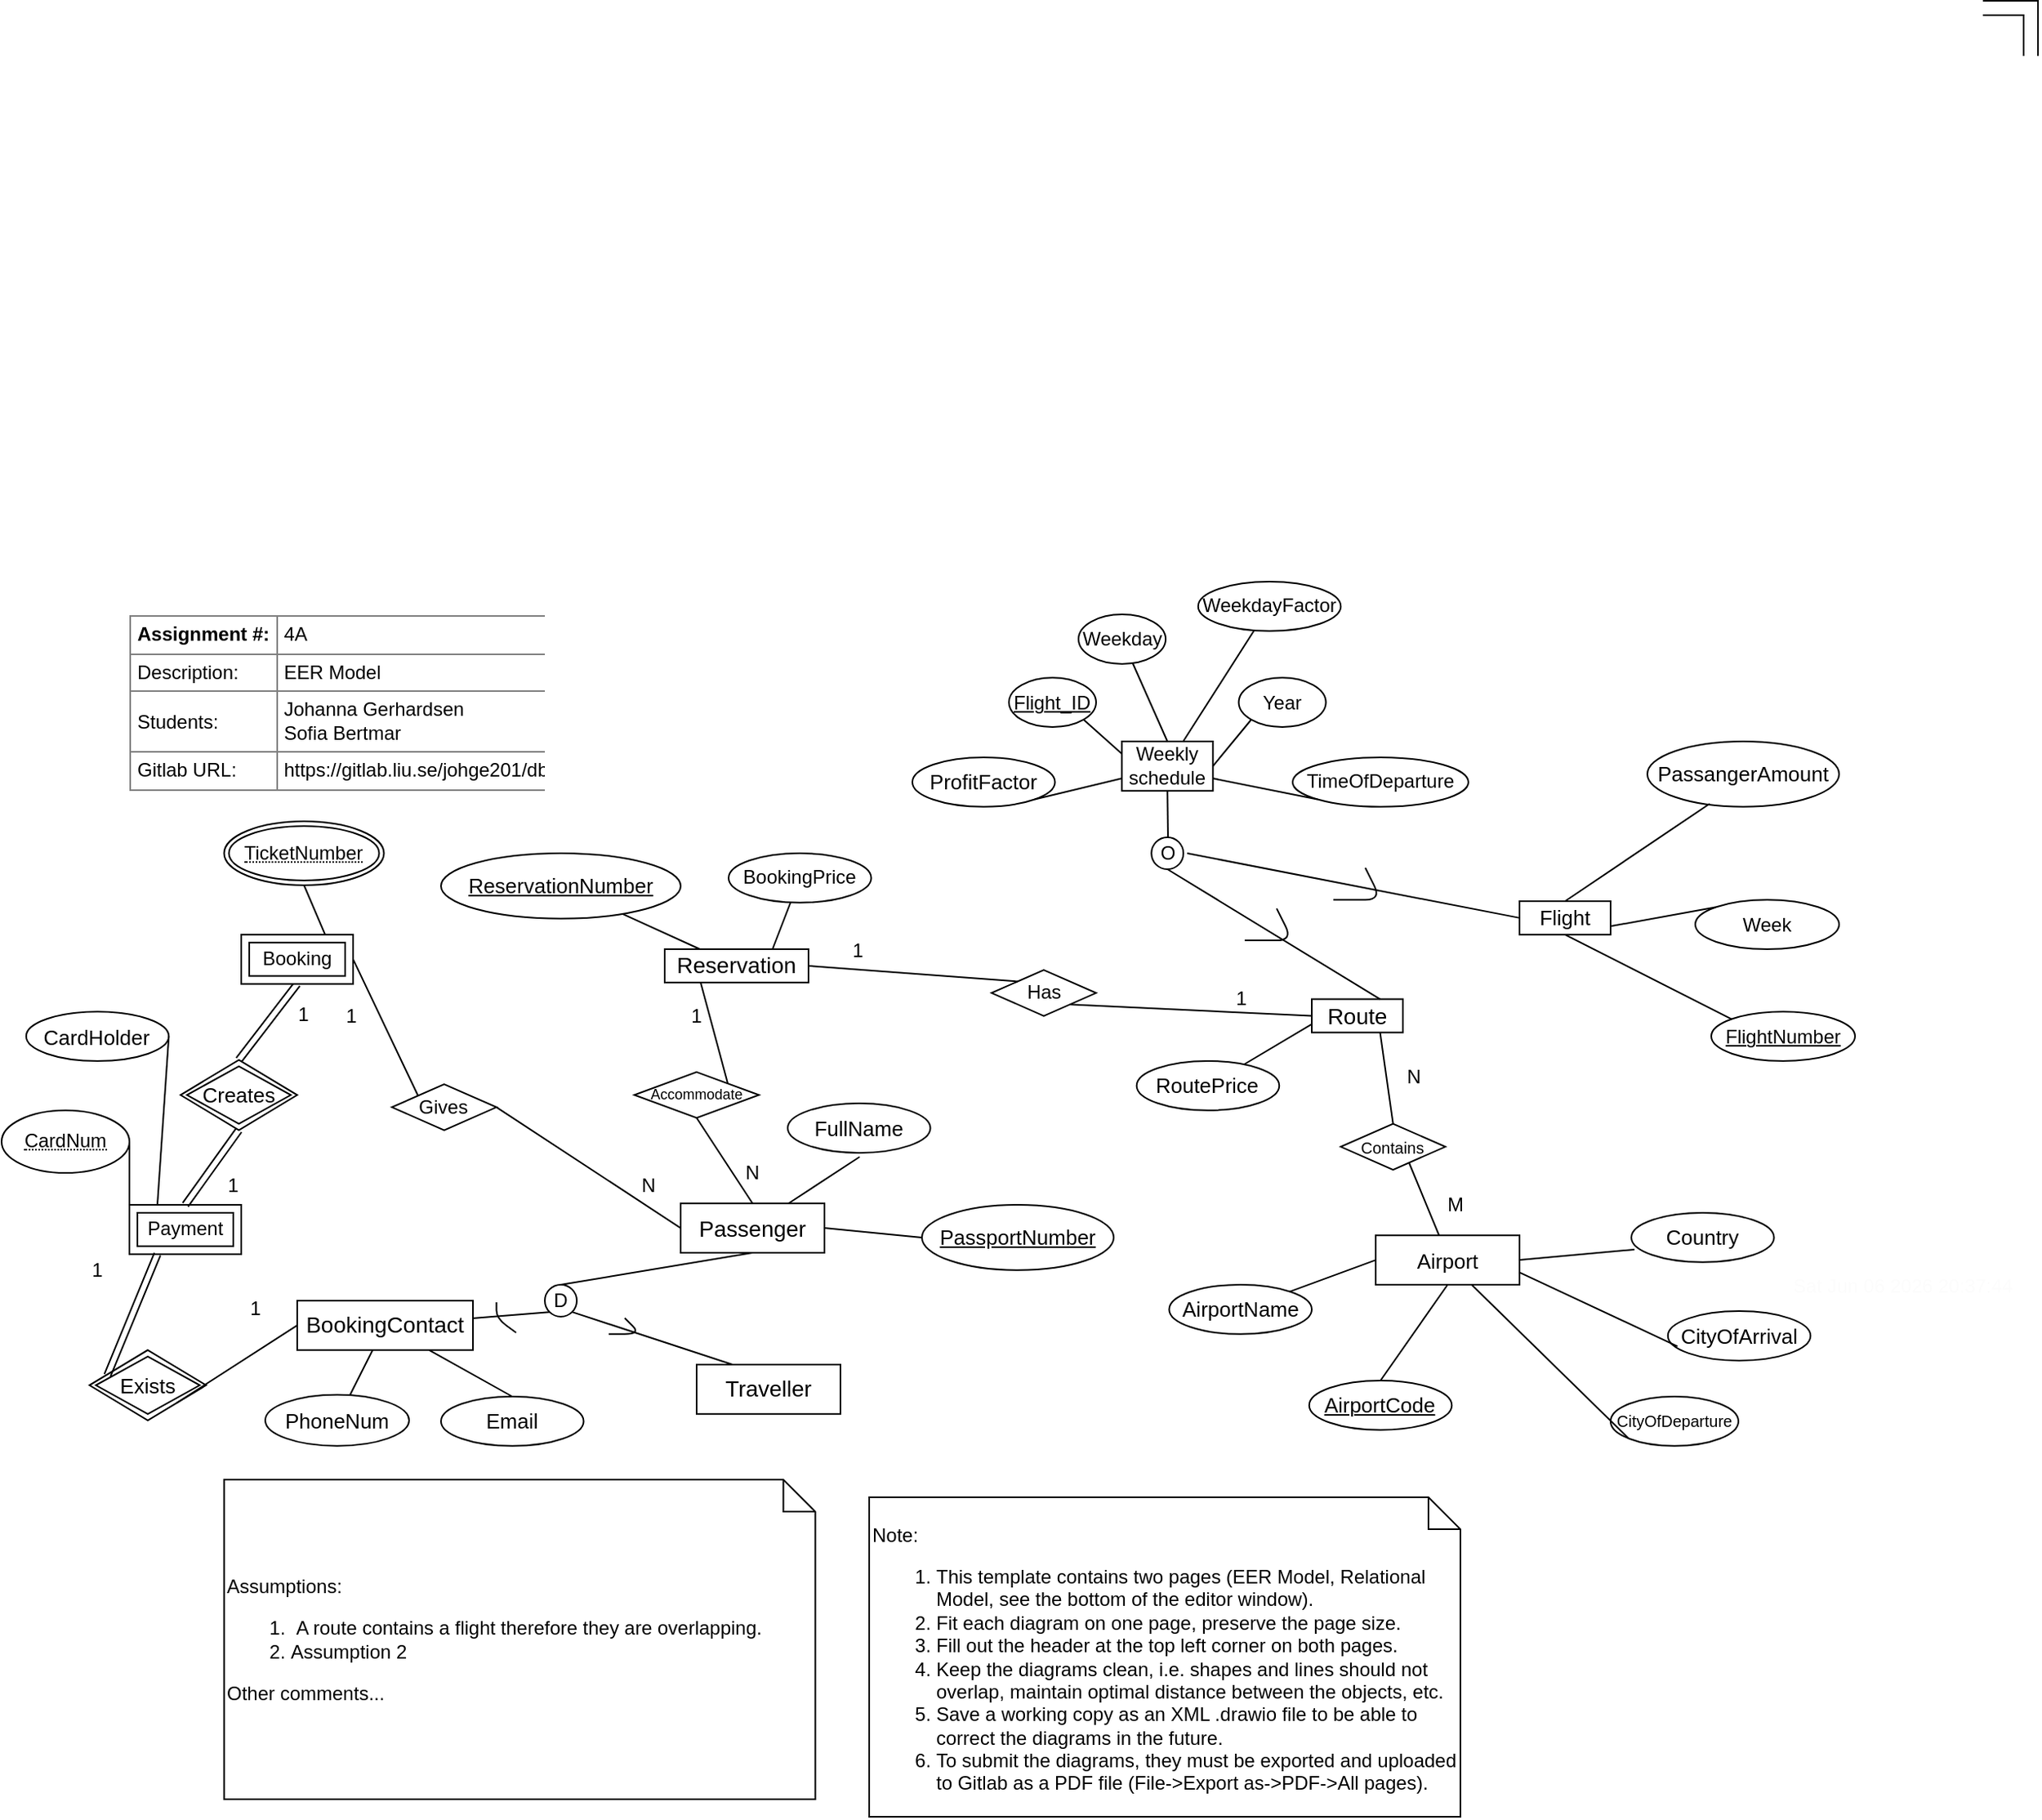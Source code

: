 <mxfile version="13.10.0" type="device" pages="2"><diagram id="CV7PElAvoflV01OfMNmN" name="Page-1"><mxGraphModel dx="862" dy="1273" grid="1" gridSize="10" guides="1" tooltips="1" connect="1" arrows="1" fold="1" page="1" pageScale="1" pageWidth="1169" pageHeight="827" math="0" shadow="0"><root><mxCell id="0"/><mxCell id="1" parent="0"/><UserObject label="%date{ddd mmm dd yyyy HH:MM:ss}%" placeholders="1" id="dS7sX4oqgJUJRHPvNfa_-1"><mxCell style="text;html=1;align=center;verticalAlign=middle;whiteSpace=wrap;overflow=hidden;fontColor=#FCFCFC;movable=0;resizable=0;rotatable=0;deletable=0;editable=0;connectable=0;" vertex="1" parent="1"><mxGeometry x="2288" y="1271" width="160" height="20" as="geometry"/></mxCell></UserObject><mxCell id="dS7sX4oqgJUJRHPvNfa_-3" value="" style="shape=filledEdge;rounded=0;fixDash=1;endArrow=none;strokeWidth=10;fillColor=#ffffff;edgeStyle=orthogonalEdgeStyle;fontColor=#FCFCFC;" edge="1" parent="1"><mxGeometry width="60" height="40" relative="1" as="geometry"><mxPoint x="2418" y="481" as="sourcePoint"/><mxPoint x="2448" y="511" as="targetPoint"/><Array as="points"><mxPoint x="2448" y="481"/></Array></mxGeometry></mxCell><mxCell id="dS7sX4oqgJUJRHPvNfa_-5" value="&lt;table style=&quot;width: 100% ; height: 100% ; border-collapse: collapse&quot; width=&quot;100%&quot; cellpadding=&quot;4&quot; border=&quot;1&quot;&gt;&lt;tbody&gt;&lt;tr&gt;&lt;th&gt;Assignment #:&lt;/th&gt;&lt;td&gt;4A&lt;/td&gt;&lt;/tr&gt;&lt;tr&gt;&lt;td&gt;Description:&lt;/td&gt;&lt;td&gt;EER Model&lt;/td&gt;&lt;/tr&gt;&lt;tr&gt;&lt;td&gt;Students:&lt;/td&gt;&lt;td&gt;Johanna Gerhardsen&lt;br&gt;Sofia Bertmar&lt;/td&gt;&lt;/tr&gt;&lt;tr&gt;&lt;td&gt;Gitlab URL:&lt;/td&gt;&lt;td&gt;https://gitlab.liu.se/johge201/db/-/tree/master/lab4&lt;/td&gt;&lt;/tr&gt;&lt;/tbody&gt;&lt;/table&gt;" style="text;html=1;strokeColor=none;fillColor=none;overflow=fill;fontColor=#000000;" vertex="1" parent="1"><mxGeometry x="1258" y="860.89" width="260" height="110" as="geometry"/></mxCell><mxCell id="dS7sX4oqgJUJRHPvNfa_-6" value="&lt;br&gt;Note:&lt;br&gt;&lt;ol&gt;&lt;li&gt;This template contains two pages (EER Model, Relational Model, see the bottom of the editor window).&lt;/li&gt;&lt;li&gt;Fit each diagram on one page, preserve the page size.&lt;br&gt;&lt;/li&gt;&lt;li&gt;Fill out the header at the top left corner on both pages.&lt;/li&gt;&lt;li&gt;&lt;span&gt;Keep the diagrams clean, i.e. shapes and lines should not overlap, maintain optimal distance between the objects, etc.&lt;/span&gt;&lt;br&gt;&lt;/li&gt;&lt;li&gt;Save a working copy as an XML .drawio file to be able to correct the diagrams in the future.&lt;/li&gt;&lt;li&gt;To submit the diagrams, they must be exported and uploaded to Gitlab as a PDF file (File-&amp;gt;Export as-&amp;gt;PDF-&amp;gt;All pages).&lt;/li&gt;&lt;/ol&gt;" style="shape=note;size=20;whiteSpace=wrap;html=1;strokeColor=#000000;fillColor=#ffffff;fontColor=#000000;align=left;" vertex="1" parent="1"><mxGeometry x="1721" y="1413.02" width="370" height="200" as="geometry"/></mxCell><mxCell id="dS7sX4oqgJUJRHPvNfa_-7" value="Assumptions:&lt;br&gt;&lt;ol&gt;&lt;li&gt;&amp;nbsp;A route contains a flight therefore they are overlapping.&lt;br&gt;&lt;/li&gt;&lt;li&gt;Assumption 2&lt;/li&gt;&lt;/ol&gt;&lt;div&gt;Other comments...&lt;/div&gt;" style="shape=note;size=20;whiteSpace=wrap;html=1;strokeColor=#000000;fillColor=#ffffff;fontColor=#000000;align=left;" vertex="1" parent="1"><mxGeometry x="1317.27" y="1402.02" width="370" height="200" as="geometry"/></mxCell><mxCell id="dS7sX4oqgJUJRHPvNfa_-28" value="&lt;font style=&quot;font-size: 13px&quot;&gt;Flight&lt;/font&gt;" style="whiteSpace=wrap;html=1;align=center;strokeColor=#000000;fillColor=#ffffff;fontSize=7;fontColor=#000000;" vertex="1" parent="1"><mxGeometry x="2128" y="1040" width="57" height="20.89" as="geometry"/></mxCell><mxCell id="dS7sX4oqgJUJRHPvNfa_-29" value="&lt;font style=&quot;font-size: 12px&quot;&gt;Weekly schedule&lt;/font&gt;" style="whiteSpace=wrap;html=1;align=center;strokeColor=#000000;fillColor=#ffffff;fontSize=7;fontColor=#000000;" vertex="1" parent="1"><mxGeometry x="1879.14" y="940" width="57" height="30.89" as="geometry"/></mxCell><mxCell id="dS7sX4oqgJUJRHPvNfa_-30" value="&lt;font style=&quot;font-size: 14px&quot;&gt;Route&lt;/font&gt;" style="whiteSpace=wrap;html=1;align=center;strokeColor=#000000;fillColor=#ffffff;fontSize=7;fontColor=#000000;" vertex="1" parent="1"><mxGeometry x="1998" y="1101.28" width="57" height="20.89" as="geometry"/></mxCell><mxCell id="dS7sX4oqgJUJRHPvNfa_-31" value="&lt;font style=&quot;font-size: 10px&quot;&gt;CityOfDeparture&lt;/font&gt;" style="ellipse;whiteSpace=wrap;html=1;align=center;shadow=0;gradientColor=none;fontSize=7;" vertex="1" parent="1"><mxGeometry x="2185" y="1350" width="80" height="30.89" as="geometry"/></mxCell><mxCell id="dS7sX4oqgJUJRHPvNfa_-32" value="&lt;font style=&quot;font-size: 13px&quot;&gt;CityOfArrival&lt;/font&gt;" style="ellipse;whiteSpace=wrap;html=1;align=center;shadow=0;gradientColor=none;fontSize=7;" vertex="1" parent="1"><mxGeometry x="2220.86" y="1296.56" width="89.27" height="30.89" as="geometry"/></mxCell><mxCell id="dS7sX4oqgJUJRHPvNfa_-33" value="&lt;font style=&quot;font-size: 12px&quot;&gt;&lt;u&gt;Flight_ID&lt;/u&gt;&lt;/font&gt;" style="ellipse;whiteSpace=wrap;html=1;align=center;shadow=0;gradientColor=none;fontSize=7;" vertex="1" parent="1"><mxGeometry x="1808.45" y="900.11" width="54.55" height="30.89" as="geometry"/></mxCell><mxCell id="dS7sX4oqgJUJRHPvNfa_-34" value="&lt;font style=&quot;font-size: 12px&quot;&gt;Year&lt;br&gt;&lt;/font&gt;" style="ellipse;whiteSpace=wrap;html=1;align=center;shadow=0;gradientColor=none;fontSize=7;" vertex="1" parent="1"><mxGeometry x="1952.27" y="900.11" width="54.55" height="30.89" as="geometry"/></mxCell><mxCell id="dS7sX4oqgJUJRHPvNfa_-35" value="&lt;font style=&quot;font-size: 12px&quot;&gt;Weekday&lt;/font&gt;" style="ellipse;whiteSpace=wrap;html=1;align=center;shadow=0;gradientColor=none;fontSize=7;" vertex="1" parent="1"><mxGeometry x="1852.0" y="860.56" width="54.55" height="30.89" as="geometry"/></mxCell><mxCell id="dS7sX4oqgJUJRHPvNfa_-36" value="&lt;font style=&quot;font-size: 12px&quot;&gt;TimeOfDeparture&lt;/font&gt;" style="ellipse;whiteSpace=wrap;html=1;align=center;shadow=0;gradientColor=none;fontSize=7;" vertex="1" parent="1"><mxGeometry x="1986" y="950" width="110" height="30.89" as="geometry"/></mxCell><mxCell id="dS7sX4oqgJUJRHPvNfa_-37" value="&lt;u&gt;&lt;font style=&quot;font-size: 12px&quot;&gt;FlightNumber&lt;/font&gt;&lt;/u&gt;" style="ellipse;whiteSpace=wrap;html=1;align=center;shadow=0;gradientColor=none;fontSize=7;" vertex="1" parent="1"><mxGeometry x="2248" y="1109.11" width="90" height="30.89" as="geometry"/></mxCell><mxCell id="dS7sX4oqgJUJRHPvNfa_-40" value="&lt;font style=&quot;font-size: 12px&quot;&gt;Week&lt;/font&gt;" style="ellipse;whiteSpace=wrap;html=1;align=center;shadow=0;gradientColor=none;fontSize=7;" vertex="1" parent="1"><mxGeometry x="2238" y="1039.11" width="90" height="30.89" as="geometry"/></mxCell><mxCell id="dS7sX4oqgJUJRHPvNfa_-47" value="&lt;font style=&quot;font-size: 14px&quot;&gt;Reservation&lt;/font&gt;" style="whiteSpace=wrap;html=1;align=center;strokeColor=#000000;fillColor=#ffffff;fontSize=7;fontColor=#000000;" vertex="1" parent="1"><mxGeometry x="1593" y="1070" width="90" height="20.89" as="geometry"/></mxCell><mxCell id="dS7sX4oqgJUJRHPvNfa_-48" value="&lt;font style=&quot;font-size: 13px&quot;&gt;&lt;u&gt;ReservationNumber&lt;/u&gt;&lt;/font&gt;" style="ellipse;whiteSpace=wrap;html=1;align=center;shadow=0;gradientColor=none;fontSize=7;" vertex="1" parent="1"><mxGeometry x="1453" y="1010" width="150" height="40.89" as="geometry"/></mxCell><mxCell id="dS7sX4oqgJUJRHPvNfa_-49" value="&lt;font style=&quot;font-size: 12px&quot;&gt;Has&lt;/font&gt;" style="shape=rhombus;perimeter=rhombusPerimeter;whiteSpace=wrap;html=1;align=center;shadow=0;gradientColor=none;fontSize=7;" vertex="1" parent="1"><mxGeometry x="1797.55" y="1083.06" width="65.455" height="28.723" as="geometry"/></mxCell><mxCell id="dS7sX4oqgJUJRHPvNfa_-50" value="" style="endArrow=none;html=1;exitX=1;exitY=0.5;exitDx=0;exitDy=0;entryX=0;entryY=0;entryDx=0;entryDy=0;" edge="1" parent="1" source="dS7sX4oqgJUJRHPvNfa_-47" target="dS7sX4oqgJUJRHPvNfa_-49"><mxGeometry width="50" height="50" relative="1" as="geometry"><mxPoint x="1903" y="1190" as="sourcePoint"/><mxPoint x="1953" y="1140" as="targetPoint"/></mxGeometry></mxCell><mxCell id="dS7sX4oqgJUJRHPvNfa_-51" value="" style="endArrow=none;html=1;entryX=1;entryY=1;entryDx=0;entryDy=0;exitX=0;exitY=0.5;exitDx=0;exitDy=0;" edge="1" parent="1" target="dS7sX4oqgJUJRHPvNfa_-49" source="dS7sX4oqgJUJRHPvNfa_-30"><mxGeometry width="50" height="50" relative="1" as="geometry"><mxPoint x="1823" y="1130" as="sourcePoint"/><mxPoint x="1953" y="1140" as="targetPoint"/></mxGeometry></mxCell><mxCell id="dS7sX4oqgJUJRHPvNfa_-52" value="1" style="text;html=1;strokeColor=none;fillColor=none;align=center;verticalAlign=middle;whiteSpace=wrap;rounded=0;" vertex="1" parent="1"><mxGeometry x="1693.73" y="1060.89" width="40" height="20" as="geometry"/></mxCell><mxCell id="dS7sX4oqgJUJRHPvNfa_-53" value="1" style="text;html=1;strokeColor=none;fillColor=none;align=center;verticalAlign=middle;whiteSpace=wrap;rounded=0;" vertex="1" parent="1"><mxGeometry x="1933.69" y="1090.89" width="40" height="20" as="geometry"/></mxCell><mxCell id="dS7sX4oqgJUJRHPvNfa_-54" value="&lt;font style=&quot;font-size: 13px&quot;&gt;RoutePrice&lt;/font&gt;" style="ellipse;whiteSpace=wrap;html=1;align=center;shadow=0;gradientColor=none;fontSize=7;" vertex="1" parent="1"><mxGeometry x="1888.37" y="1140" width="89.27" height="30.89" as="geometry"/></mxCell><mxCell id="dS7sX4oqgJUJRHPvNfa_-55" value="&lt;font style=&quot;font-size: 13px&quot;&gt;ProfitFactor&lt;/font&gt;" style="ellipse;whiteSpace=wrap;html=1;align=center;shadow=0;gradientColor=none;fontSize=7;" vertex="1" parent="1"><mxGeometry x="1748" y="950" width="89.27" height="30.89" as="geometry"/></mxCell><mxCell id="dS7sX4oqgJUJRHPvNfa_-56" value="O" style="ellipse;whiteSpace=wrap;html=1;aspect=fixed;" vertex="1" parent="1"><mxGeometry x="1897.64" y="1000" width="20" height="20" as="geometry"/></mxCell><mxCell id="dS7sX4oqgJUJRHPvNfa_-57" value="" style="endArrow=none;html=1;entryX=0.5;entryY=1;entryDx=0;entryDy=0;" edge="1" parent="1" target="dS7sX4oqgJUJRHPvNfa_-29"><mxGeometry width="50" height="50" relative="1" as="geometry"><mxPoint x="1908" y="1000" as="sourcePoint"/><mxPoint x="1953" y="1060" as="targetPoint"/></mxGeometry></mxCell><mxCell id="dS7sX4oqgJUJRHPvNfa_-58" value="" style="endArrow=none;html=1;entryX=0.5;entryY=1;entryDx=0;entryDy=0;exitX=0.75;exitY=0;exitDx=0;exitDy=0;" edge="1" parent="1" source="dS7sX4oqgJUJRHPvNfa_-30" target="dS7sX4oqgJUJRHPvNfa_-56"><mxGeometry width="50" height="50" relative="1" as="geometry"><mxPoint x="1903" y="1110" as="sourcePoint"/><mxPoint x="1953" y="1060" as="targetPoint"/></mxGeometry></mxCell><mxCell id="dS7sX4oqgJUJRHPvNfa_-59" value="" style="endArrow=none;html=1;exitX=0;exitY=0.5;exitDx=0;exitDy=0;" edge="1" parent="1" source="dS7sX4oqgJUJRHPvNfa_-28"><mxGeometry width="50" height="50" relative="1" as="geometry"><mxPoint x="2098" y="1110" as="sourcePoint"/><mxPoint x="1920" y="1010" as="targetPoint"/></mxGeometry></mxCell><mxCell id="dS7sX4oqgJUJRHPvNfa_-60" value="" style="endArrow=none;html=1;exitX=0.5;exitY=0;exitDx=0;exitDy=0;" edge="1" parent="1" source="dS7sX4oqgJUJRHPvNfa_-29" target="dS7sX4oqgJUJRHPvNfa_-35"><mxGeometry width="50" height="50" relative="1" as="geometry"><mxPoint x="1903" y="1110" as="sourcePoint"/><mxPoint x="1907.635" y="910.89" as="targetPoint"/></mxGeometry></mxCell><mxCell id="dS7sX4oqgJUJRHPvNfa_-61" value="&lt;font style=&quot;font-size: 12px&quot;&gt;BookingPrice&lt;/font&gt;" style="ellipse;whiteSpace=wrap;html=1;align=center;shadow=0;gradientColor=none;fontSize=7;" vertex="1" parent="1"><mxGeometry x="1633" y="1010" width="89.27" height="30.89" as="geometry"/></mxCell><mxCell id="dS7sX4oqgJUJRHPvNfa_-62" value="&lt;font style=&quot;font-size: 9px&quot;&gt;Accommodate&lt;/font&gt;" style="shape=rhombus;perimeter=rhombusPerimeter;whiteSpace=wrap;html=1;align=center;shadow=0;gradientColor=none;fontSize=7;" vertex="1" parent="1"><mxGeometry x="1574" y="1146.92" width="78" height="28.72" as="geometry"/></mxCell><mxCell id="dS7sX4oqgJUJRHPvNfa_-63" value="" style="endArrow=none;html=1;exitX=1;exitY=0;exitDx=0;exitDy=0;entryX=0.25;entryY=1;entryDx=0;entryDy=0;" edge="1" parent="1" source="dS7sX4oqgJUJRHPvNfa_-62" target="dS7sX4oqgJUJRHPvNfa_-47"><mxGeometry width="50" height="50" relative="1" as="geometry"><mxPoint x="1943" y="1140" as="sourcePoint"/><mxPoint x="1993" y="1090" as="targetPoint"/></mxGeometry></mxCell><mxCell id="dS7sX4oqgJUJRHPvNfa_-64" value="1" style="text;html=1;strokeColor=none;fillColor=none;align=center;verticalAlign=middle;whiteSpace=wrap;rounded=0;" vertex="1" parent="1"><mxGeometry x="1593" y="1102.17" width="40" height="20" as="geometry"/></mxCell><mxCell id="dS7sX4oqgJUJRHPvNfa_-65" value="&lt;font style=&quot;font-size: 14px&quot;&gt;Passenger&lt;/font&gt;" style="whiteSpace=wrap;html=1;align=center;strokeColor=#000000;fillColor=#ffffff;fontSize=7;fontColor=#000000;" vertex="1" parent="1"><mxGeometry x="1603" y="1229.11" width="90" height="30.89" as="geometry"/></mxCell><mxCell id="dS7sX4oqgJUJRHPvNfa_-66" value="" style="endArrow=none;html=1;exitX=0.5;exitY=0;exitDx=0;exitDy=0;entryX=0.5;entryY=1;entryDx=0;entryDy=0;" edge="1" parent="1" source="dS7sX4oqgJUJRHPvNfa_-65" target="dS7sX4oqgJUJRHPvNfa_-62"><mxGeometry width="50" height="50" relative="1" as="geometry"><mxPoint x="1943" y="1160" as="sourcePoint"/><mxPoint x="1993" y="1110" as="targetPoint"/></mxGeometry></mxCell><mxCell id="dS7sX4oqgJUJRHPvNfa_-67" value="N" style="text;html=1;strokeColor=none;fillColor=none;align=center;verticalAlign=middle;whiteSpace=wrap;rounded=0;" vertex="1" parent="1"><mxGeometry x="1628" y="1200.0" width="40" height="20" as="geometry"/></mxCell><mxCell id="dS7sX4oqgJUJRHPvNfa_-68" value="&lt;font style=&quot;font-size: 13px&quot;&gt;FullName&lt;/font&gt;" style="ellipse;whiteSpace=wrap;html=1;align=center;shadow=0;gradientColor=none;fontSize=7;" vertex="1" parent="1"><mxGeometry x="1670" y="1166.56" width="89.27" height="30.89" as="geometry"/></mxCell><mxCell id="dS7sX4oqgJUJRHPvNfa_-69" value="&lt;font style=&quot;font-size: 13px&quot;&gt;&lt;u&gt;PassportNumber&lt;/u&gt;&lt;/font&gt;" style="ellipse;whiteSpace=wrap;html=1;align=center;shadow=0;gradientColor=none;fontSize=7;" vertex="1" parent="1"><mxGeometry x="1754" y="1230" width="120" height="40.89" as="geometry"/></mxCell><mxCell id="dS7sX4oqgJUJRHPvNfa_-70" value="" style="endArrow=none;html=1;exitX=1;exitY=0.5;exitDx=0;exitDy=0;entryX=0;entryY=0.5;entryDx=0;entryDy=0;" edge="1" parent="1" source="dS7sX4oqgJUJRHPvNfa_-65" target="dS7sX4oqgJUJRHPvNfa_-69"><mxGeometry width="50" height="50" relative="1" as="geometry"><mxPoint x="1693" y="1330" as="sourcePoint"/><mxPoint x="1613" y="1250" as="targetPoint"/></mxGeometry></mxCell><mxCell id="dS7sX4oqgJUJRHPvNfa_-71" value="" style="endArrow=none;html=1;entryX=0.75;entryY=0;entryDx=0;entryDy=0;" edge="1" parent="1" target="dS7sX4oqgJUJRHPvNfa_-65"><mxGeometry width="50" height="50" relative="1" as="geometry"><mxPoint x="1715" y="1200" as="sourcePoint"/><mxPoint x="1743" y="1280" as="targetPoint"/></mxGeometry></mxCell><mxCell id="dS7sX4oqgJUJRHPvNfa_-72" value="&lt;font style=&quot;font-size: 14px&quot;&gt;BookingContact&lt;/font&gt;" style="whiteSpace=wrap;html=1;align=center;strokeColor=#000000;fillColor=#ffffff;fontSize=7;fontColor=#000000;" vertex="1" parent="1"><mxGeometry x="1363" y="1290" width="110" height="30.89" as="geometry"/></mxCell><mxCell id="dS7sX4oqgJUJRHPvNfa_-73" value="&lt;font style=&quot;font-size: 14px&quot;&gt;Traveller&lt;/font&gt;" style="whiteSpace=wrap;html=1;align=center;strokeColor=#000000;fillColor=#ffffff;fontSize=7;fontColor=#000000;" vertex="1" parent="1"><mxGeometry x="1613" y="1330" width="90" height="30.89" as="geometry"/></mxCell><mxCell id="dS7sX4oqgJUJRHPvNfa_-74" value="D" style="ellipse;whiteSpace=wrap;html=1;aspect=fixed;" vertex="1" parent="1"><mxGeometry x="1518" y="1280" width="20" height="20" as="geometry"/></mxCell><mxCell id="dS7sX4oqgJUJRHPvNfa_-75" value="" style="endArrow=none;html=1;exitX=0.5;exitY=1;exitDx=0;exitDy=0;entryX=0.5;entryY=0;entryDx=0;entryDy=0;" edge="1" parent="1" source="dS7sX4oqgJUJRHPvNfa_-65" target="dS7sX4oqgJUJRHPvNfa_-74"><mxGeometry width="50" height="50" relative="1" as="geometry"><mxPoint x="1693" y="1260" as="sourcePoint"/><mxPoint x="1743" y="1210" as="targetPoint"/></mxGeometry></mxCell><mxCell id="dS7sX4oqgJUJRHPvNfa_-76" value="" style="endArrow=none;html=1;exitX=1;exitY=1;exitDx=0;exitDy=0;entryX=0.25;entryY=0;entryDx=0;entryDy=0;" edge="1" parent="1" source="dS7sX4oqgJUJRHPvNfa_-74" target="dS7sX4oqgJUJRHPvNfa_-73"><mxGeometry width="50" height="50" relative="1" as="geometry"><mxPoint x="1693" y="1260" as="sourcePoint"/><mxPoint x="1743" y="1210" as="targetPoint"/></mxGeometry></mxCell><mxCell id="dS7sX4oqgJUJRHPvNfa_-77" value="&lt;font style=&quot;font-size: 13px&quot;&gt;PhoneNum&lt;/font&gt;" style="ellipse;whiteSpace=wrap;html=1;align=center;shadow=0;gradientColor=none;fontSize=7;" vertex="1" parent="1"><mxGeometry x="1343" y="1348.87" width="90" height="32.02" as="geometry"/></mxCell><mxCell id="dS7sX4oqgJUJRHPvNfa_-79" value="&lt;font style=&quot;font-size: 12px&quot;&gt;Payment&lt;/font&gt;" style="shape=ext;margin=3;double=1;whiteSpace=wrap;html=1;align=center;shadow=0;gradientColor=none;fontSize=7;" vertex="1" parent="1"><mxGeometry x="1258" y="1230" width="70" height="30.89" as="geometry"/></mxCell><mxCell id="dS7sX4oqgJUJRHPvNfa_-80" value="" style="endArrow=none;html=1;entryX=0;entryY=1;entryDx=0;entryDy=0;" edge="1" parent="1" source="dS7sX4oqgJUJRHPvNfa_-72" target="dS7sX4oqgJUJRHPvNfa_-74"><mxGeometry width="50" height="50" relative="1" as="geometry"><mxPoint x="1373" y="1220" as="sourcePoint"/><mxPoint x="1423" y="1170" as="targetPoint"/></mxGeometry></mxCell><mxCell id="dS7sX4oqgJUJRHPvNfa_-81" value="&lt;font style=&quot;font-size: 13px&quot;&gt;Exists&lt;/font&gt;" style="shape=rhombus;double=1;perimeter=rhombusPerimeter;whiteSpace=wrap;html=1;align=center;strokeColor=#000000;fillColor=#ffffff;fontSize=7;fontColor=#000000;" vertex="1" parent="1"><mxGeometry x="1233" y="1320.89" width="73" height="44" as="geometry"/></mxCell><mxCell id="dS7sX4oqgJUJRHPvNfa_-82" value="" style="endArrow=none;html=1;exitX=0;exitY=0.5;exitDx=0;exitDy=0;entryX=1;entryY=1;entryDx=0;entryDy=0;" edge="1" parent="1" source="dS7sX4oqgJUJRHPvNfa_-72" target="dS7sX4oqgJUJRHPvNfa_-81"><mxGeometry width="50" height="50" relative="1" as="geometry"><mxPoint x="1493" y="1260" as="sourcePoint"/><mxPoint x="1543" y="1210" as="targetPoint"/></mxGeometry></mxCell><mxCell id="dS7sX4oqgJUJRHPvNfa_-83" value="" style="shape=link;html=1;rounded=0;entryX=0.154;entryY=0.359;entryDx=0;entryDy=0;fontSize=7;width=4.118;entryPerimeter=0;exitX=0.25;exitY=1;exitDx=0;exitDy=0;" edge="1" parent="1" target="dS7sX4oqgJUJRHPvNfa_-81" source="dS7sX4oqgJUJRHPvNfa_-79"><mxGeometry relative="1" as="geometry"><mxPoint x="1198" y="1269" as="sourcePoint"/><mxPoint x="1225.727" y="1310" as="targetPoint"/></mxGeometry></mxCell><mxCell id="dS7sX4oqgJUJRHPvNfa_-84" value="&lt;font style=&quot;font-size: 13px&quot;&gt;CardHolder&lt;/font&gt;" style="ellipse;whiteSpace=wrap;html=1;align=center;shadow=0;gradientColor=none;fontSize=7;" vertex="1" parent="1"><mxGeometry x="1193.37" y="1109.11" width="89.27" height="30.89" as="geometry"/></mxCell><mxCell id="dS7sX4oqgJUJRHPvNfa_-85" value="&lt;span style=&quot;border-bottom: 1px dotted&quot;&gt;&lt;font style=&quot;font-size: 12px&quot;&gt;CardNum&lt;/font&gt;&lt;/span&gt;" style="ellipse;whiteSpace=wrap;html=1;align=center;strokeColor=#000000;fillColor=#ffffff;fontSize=7;fontColor=#000000;" vertex="1" parent="1"><mxGeometry x="1178" y="1170.89" width="80" height="39.11" as="geometry"/></mxCell><mxCell id="dS7sX4oqgJUJRHPvNfa_-86" value="" style="endArrow=none;html=1;exitX=1;exitY=0.5;exitDx=0;exitDy=0;entryX=0;entryY=1;entryDx=0;entryDy=0;" edge="1" parent="1" source="dS7sX4oqgJUJRHPvNfa_-85" target="dS7sX4oqgJUJRHPvNfa_-79"><mxGeometry width="50" height="50" relative="1" as="geometry"><mxPoint x="1363" y="1360" as="sourcePoint"/><mxPoint x="1413" y="1310" as="targetPoint"/></mxGeometry></mxCell><mxCell id="dS7sX4oqgJUJRHPvNfa_-87" value="" style="endArrow=none;html=1;exitX=1;exitY=0.5;exitDx=0;exitDy=0;entryX=0.25;entryY=0;entryDx=0;entryDy=0;" edge="1" parent="1" source="dS7sX4oqgJUJRHPvNfa_-84" target="dS7sX4oqgJUJRHPvNfa_-79"><mxGeometry width="50" height="50" relative="1" as="geometry"><mxPoint x="1363" y="1360" as="sourcePoint"/><mxPoint x="1413" y="1310" as="targetPoint"/></mxGeometry></mxCell><mxCell id="dS7sX4oqgJUJRHPvNfa_-88" value="" style="endArrow=none;html=1;entryX=0.5;entryY=1;entryDx=0;entryDy=0;exitX=0.75;exitY=0;exitDx=0;exitDy=0;" edge="1" parent="1" source="dS7sX4oqgJUJRHPvNfa_-94" target="dS7sX4oqgJUJRHPvNfa_-129"><mxGeometry width="50" height="50" relative="1" as="geometry"><mxPoint x="1193" y="1080" as="sourcePoint"/><mxPoint x="1188.365" y="1021.78" as="targetPoint"/></mxGeometry></mxCell><mxCell id="dS7sX4oqgJUJRHPvNfa_-89" value="" style="endArrow=none;html=1;exitX=1;exitY=0.5;exitDx=0;exitDy=0;entryX=0;entryY=0.5;entryDx=0;entryDy=0;" edge="1" parent="1" source="dS7sX4oqgJUJRHPvNfa_-90" target="dS7sX4oqgJUJRHPvNfa_-65"><mxGeometry width="50" height="50" relative="1" as="geometry"><mxPoint x="1373" y="1300" as="sourcePoint"/><mxPoint x="1483" y="1240" as="targetPoint"/></mxGeometry></mxCell><mxCell id="dS7sX4oqgJUJRHPvNfa_-90" value="&lt;font style=&quot;font-size: 12px&quot;&gt;Gives&lt;/font&gt;" style="shape=rhombus;perimeter=rhombusPerimeter;whiteSpace=wrap;html=1;align=center;shadow=0;gradientColor=none;fontSize=7;" vertex="1" parent="1"><mxGeometry x="1422.27" y="1154.56" width="65.455" height="28.723" as="geometry"/></mxCell><mxCell id="dS7sX4oqgJUJRHPvNfa_-91" value="1" style="text;html=1;strokeColor=none;fillColor=none;align=center;verticalAlign=middle;whiteSpace=wrap;rounded=0;" vertex="1" parent="1"><mxGeometry x="1377.27" y="1102.17" width="40" height="20" as="geometry"/></mxCell><mxCell id="dS7sX4oqgJUJRHPvNfa_-92" value="N" style="text;html=1;strokeColor=none;fillColor=none;align=center;verticalAlign=middle;whiteSpace=wrap;rounded=0;" vertex="1" parent="1"><mxGeometry x="1563" y="1208.02" width="40" height="20" as="geometry"/></mxCell><mxCell id="dS7sX4oqgJUJRHPvNfa_-93" value="" style="shape=link;html=1;rounded=0;entryX=0.5;entryY=1;entryDx=0;entryDy=0;fontSize=7;width=4.118;exitX=0.5;exitY=0;exitDx=0;exitDy=0;" edge="1" parent="1" source="dS7sX4oqgJUJRHPvNfa_-96" target="dS7sX4oqgJUJRHPvNfa_-94"><mxGeometry relative="1" as="geometry"><mxPoint x="1253" y="1240" as="sourcePoint"/><mxPoint x="1299.242" y="1276.796" as="targetPoint"/></mxGeometry></mxCell><mxCell id="dS7sX4oqgJUJRHPvNfa_-94" value="&lt;font style=&quot;font-size: 12px&quot;&gt;Booking&lt;/font&gt;" style="shape=ext;margin=3;double=1;whiteSpace=wrap;html=1;align=center;shadow=0;gradientColor=none;fontSize=7;" vertex="1" parent="1"><mxGeometry x="1328" y="1060.89" width="70" height="30.89" as="geometry"/></mxCell><mxCell id="dS7sX4oqgJUJRHPvNfa_-95" value="" style="endArrow=none;html=1;exitX=1;exitY=0.5;exitDx=0;exitDy=0;entryX=0;entryY=0;entryDx=0;entryDy=0;" edge="1" parent="1" source="dS7sX4oqgJUJRHPvNfa_-94" target="dS7sX4oqgJUJRHPvNfa_-90"><mxGeometry width="50" height="50" relative="1" as="geometry"><mxPoint x="1403" y="1200" as="sourcePoint"/><mxPoint x="1453" y="1150" as="targetPoint"/></mxGeometry></mxCell><mxCell id="dS7sX4oqgJUJRHPvNfa_-98" value="" style="endArrow=none;html=1;entryX=0.5;entryY=1;entryDx=0;entryDy=0;exitX=0;exitY=0;exitDx=0;exitDy=0;" edge="1" parent="1" source="dS7sX4oqgJUJRHPvNfa_-37" target="dS7sX4oqgJUJRHPvNfa_-28"><mxGeometry width="50" height="50" relative="1" as="geometry"><mxPoint x="2048" y="1170" as="sourcePoint"/><mxPoint x="1718" y="1130" as="targetPoint"/></mxGeometry></mxCell><mxCell id="dS7sX4oqgJUJRHPvNfa_-99" value="" style="endArrow=none;html=1;entryX=1;entryY=0.75;entryDx=0;entryDy=0;exitX=0;exitY=0;exitDx=0;exitDy=0;" edge="1" parent="1" source="dS7sX4oqgJUJRHPvNfa_-40" target="dS7sX4oqgJUJRHPvNfa_-28"><mxGeometry width="50" height="50" relative="1" as="geometry"><mxPoint x="2243" y="1056.02" as="sourcePoint"/><mxPoint x="1718" y="1130" as="targetPoint"/></mxGeometry></mxCell><mxCell id="dS7sX4oqgJUJRHPvNfa_-104" value="&lt;font style=&quot;font-size: 10px&quot;&gt;Contains&lt;/font&gt;" style="shape=rhombus;perimeter=rhombusPerimeter;whiteSpace=wrap;html=1;align=center;shadow=0;gradientColor=none;fontSize=7;" vertex="1" parent="1"><mxGeometry x="2016.14" y="1179.3" width="65.455" height="28.723" as="geometry"/></mxCell><mxCell id="dS7sX4oqgJUJRHPvNfa_-105" value="" style="endArrow=none;html=1;entryX=0.75;entryY=1;entryDx=0;entryDy=0;exitX=0.5;exitY=0;exitDx=0;exitDy=0;" edge="1" parent="1" source="dS7sX4oqgJUJRHPvNfa_-104" target="dS7sX4oqgJUJRHPvNfa_-30"><mxGeometry width="50" height="50" relative="1" as="geometry"><mxPoint x="1668" y="1170" as="sourcePoint"/><mxPoint x="1718" y="1120" as="targetPoint"/></mxGeometry></mxCell><mxCell id="dS7sX4oqgJUJRHPvNfa_-106" value="" style="endArrow=none;html=1;exitX=0.655;exitY=0.86;exitDx=0;exitDy=0;exitPerimeter=0;" edge="1" parent="1" source="dS7sX4oqgJUJRHPvNfa_-104"><mxGeometry width="50" height="50" relative="1" as="geometry"><mxPoint x="1668" y="1170" as="sourcePoint"/><mxPoint x="2078" y="1250" as="targetPoint"/></mxGeometry></mxCell><mxCell id="dS7sX4oqgJUJRHPvNfa_-107" value="&lt;font style=&quot;font-size: 13px&quot;&gt;Airport&lt;/font&gt;" style="whiteSpace=wrap;html=1;align=center;strokeColor=#000000;fillColor=#ffffff;fontSize=7;fontColor=#000000;" vertex="1" parent="1"><mxGeometry x="2038" y="1249.11" width="90" height="30.89" as="geometry"/></mxCell><mxCell id="dS7sX4oqgJUJRHPvNfa_-109" value="" style="endArrow=none;html=1;entryX=0;entryY=0.75;entryDx=0;entryDy=0;" edge="1" parent="1" source="dS7sX4oqgJUJRHPvNfa_-54" target="dS7sX4oqgJUJRHPvNfa_-30"><mxGeometry width="50" height="50" relative="1" as="geometry"><mxPoint x="1668" y="1170" as="sourcePoint"/><mxPoint x="1718" y="1120" as="targetPoint"/></mxGeometry></mxCell><mxCell id="dS7sX4oqgJUJRHPvNfa_-110" value="&lt;font style=&quot;font-size: 13px&quot;&gt;Country&lt;/font&gt;" style="ellipse;whiteSpace=wrap;html=1;align=center;shadow=0;gradientColor=none;fontSize=7;" vertex="1" parent="1"><mxGeometry x="2198" y="1235" width="89.27" height="30.89" as="geometry"/></mxCell><mxCell id="dS7sX4oqgJUJRHPvNfa_-111" value="&lt;u&gt;&lt;font style=&quot;font-size: 13px&quot;&gt;AirportCode&lt;/font&gt;&lt;/u&gt;" style="ellipse;whiteSpace=wrap;html=1;align=center;shadow=0;gradientColor=none;fontSize=7;" vertex="1" parent="1"><mxGeometry x="1996.36" y="1340" width="89.27" height="30.89" as="geometry"/></mxCell><mxCell id="dS7sX4oqgJUJRHPvNfa_-112" value="&lt;font style=&quot;font-size: 13px&quot;&gt;AirportName&lt;/font&gt;" style="ellipse;whiteSpace=wrap;html=1;align=center;shadow=0;gradientColor=none;fontSize=7;" vertex="1" parent="1"><mxGeometry x="1908.73" y="1280" width="89.27" height="30.89" as="geometry"/></mxCell><mxCell id="dS7sX4oqgJUJRHPvNfa_-114" value="N" style="text;html=1;strokeColor=none;fillColor=none;align=center;verticalAlign=middle;whiteSpace=wrap;rounded=0;" vertex="1" parent="1"><mxGeometry x="2041.59" y="1140" width="40" height="20" as="geometry"/></mxCell><mxCell id="dS7sX4oqgJUJRHPvNfa_-115" value="M" style="text;html=1;strokeColor=none;fillColor=none;align=center;verticalAlign=middle;whiteSpace=wrap;rounded=0;" vertex="1" parent="1"><mxGeometry x="2068" y="1220" width="40" height="20" as="geometry"/></mxCell><mxCell id="dS7sX4oqgJUJRHPvNfa_-116" value="" style="endArrow=none;html=1;entryX=0.067;entryY=0.712;entryDx=0;entryDy=0;entryPerimeter=0;exitX=1;exitY=0.75;exitDx=0;exitDy=0;" edge="1" parent="1" source="dS7sX4oqgJUJRHPvNfa_-107" target="dS7sX4oqgJUJRHPvNfa_-32"><mxGeometry width="50" height="50" relative="1" as="geometry"><mxPoint x="2028" y="1170" as="sourcePoint"/><mxPoint x="2078" y="1120" as="targetPoint"/></mxGeometry></mxCell><mxCell id="dS7sX4oqgJUJRHPvNfa_-117" value="" style="endArrow=none;html=1;entryX=0;entryY=1;entryDx=0;entryDy=0;exitX=0.667;exitY=1;exitDx=0;exitDy=0;exitPerimeter=0;" edge="1" parent="1" source="dS7sX4oqgJUJRHPvNfa_-107" target="dS7sX4oqgJUJRHPvNfa_-31"><mxGeometry width="50" height="50" relative="1" as="geometry"><mxPoint x="2028" y="1170" as="sourcePoint"/><mxPoint x="2078" y="1120" as="targetPoint"/></mxGeometry></mxCell><mxCell id="dS7sX4oqgJUJRHPvNfa_-118" value="" style="endArrow=none;html=1;entryX=1;entryY=0.5;entryDx=0;entryDy=0;exitX=0.022;exitY=0.745;exitDx=0;exitDy=0;exitPerimeter=0;" edge="1" parent="1" source="dS7sX4oqgJUJRHPvNfa_-110" target="dS7sX4oqgJUJRHPvNfa_-107"><mxGeometry width="50" height="50" relative="1" as="geometry"><mxPoint x="2028" y="1170" as="sourcePoint"/><mxPoint x="2078" y="1120" as="targetPoint"/></mxGeometry></mxCell><mxCell id="dS7sX4oqgJUJRHPvNfa_-119" value="" style="endArrow=none;html=1;entryX=0;entryY=0.5;entryDx=0;entryDy=0;" edge="1" parent="1" source="dS7sX4oqgJUJRHPvNfa_-112" target="dS7sX4oqgJUJRHPvNfa_-107"><mxGeometry width="50" height="50" relative="1" as="geometry"><mxPoint x="2028" y="1170" as="sourcePoint"/><mxPoint x="2078" y="1120" as="targetPoint"/></mxGeometry></mxCell><mxCell id="dS7sX4oqgJUJRHPvNfa_-120" value="" style="endArrow=none;html=1;entryX=0.5;entryY=1;entryDx=0;entryDy=0;exitX=0.5;exitY=0;exitDx=0;exitDy=0;" edge="1" parent="1" source="dS7sX4oqgJUJRHPvNfa_-111" target="dS7sX4oqgJUJRHPvNfa_-107"><mxGeometry width="50" height="50" relative="1" as="geometry"><mxPoint x="2028" y="1170" as="sourcePoint"/><mxPoint x="2078" y="1120" as="targetPoint"/></mxGeometry></mxCell><mxCell id="dS7sX4oqgJUJRHPvNfa_-121" value="" style="endArrow=none;html=1;entryX=1;entryY=1;entryDx=0;entryDy=0;exitX=0;exitY=0.75;exitDx=0;exitDy=0;" edge="1" parent="1" source="dS7sX4oqgJUJRHPvNfa_-29" target="dS7sX4oqgJUJRHPvNfa_-55"><mxGeometry width="50" height="50" relative="1" as="geometry"><mxPoint x="2028" y="1170" as="sourcePoint"/><mxPoint x="2078" y="1120" as="targetPoint"/></mxGeometry></mxCell><mxCell id="dS7sX4oqgJUJRHPvNfa_-122" value="" style="endArrow=none;html=1;entryX=1;entryY=1;entryDx=0;entryDy=0;exitX=0;exitY=0.25;exitDx=0;exitDy=0;" edge="1" parent="1" source="dS7sX4oqgJUJRHPvNfa_-29" target="dS7sX4oqgJUJRHPvNfa_-33"><mxGeometry width="50" height="50" relative="1" as="geometry"><mxPoint x="2028" y="1170" as="sourcePoint"/><mxPoint x="2078" y="1120" as="targetPoint"/></mxGeometry></mxCell><mxCell id="dS7sX4oqgJUJRHPvNfa_-123" value="" style="endArrow=none;html=1;entryX=0;entryY=1;entryDx=0;entryDy=0;exitX=1;exitY=0.5;exitDx=0;exitDy=0;" edge="1" parent="1" source="dS7sX4oqgJUJRHPvNfa_-29" target="dS7sX4oqgJUJRHPvNfa_-34"><mxGeometry width="50" height="50" relative="1" as="geometry"><mxPoint x="2028" y="1170" as="sourcePoint"/><mxPoint x="2078" y="1120" as="targetPoint"/></mxGeometry></mxCell><mxCell id="dS7sX4oqgJUJRHPvNfa_-124" value="" style="endArrow=none;html=1;entryX=0;entryY=1;entryDx=0;entryDy=0;exitX=1;exitY=0.75;exitDx=0;exitDy=0;" edge="1" parent="1" source="dS7sX4oqgJUJRHPvNfa_-29" target="dS7sX4oqgJUJRHPvNfa_-36"><mxGeometry width="50" height="50" relative="1" as="geometry"><mxPoint x="2028" y="1170" as="sourcePoint"/><mxPoint x="2078" y="1120" as="targetPoint"/></mxGeometry></mxCell><mxCell id="dS7sX4oqgJUJRHPvNfa_-125" value="" style="endArrow=none;html=1;exitX=0.75;exitY=0;exitDx=0;exitDy=0;" edge="1" parent="1" source="dS7sX4oqgJUJRHPvNfa_-47" target="dS7sX4oqgJUJRHPvNfa_-61"><mxGeometry width="50" height="50" relative="1" as="geometry"><mxPoint x="1698" y="1170" as="sourcePoint"/><mxPoint x="1748" y="1120" as="targetPoint"/></mxGeometry></mxCell><mxCell id="dS7sX4oqgJUJRHPvNfa_-126" value="" style="endArrow=none;html=1;" edge="1" parent="1" source="dS7sX4oqgJUJRHPvNfa_-47" target="dS7sX4oqgJUJRHPvNfa_-48"><mxGeometry width="50" height="50" relative="1" as="geometry"><mxPoint x="1698" y="1170" as="sourcePoint"/><mxPoint x="1748" y="1120" as="targetPoint"/></mxGeometry></mxCell><mxCell id="dS7sX4oqgJUJRHPvNfa_-128" value="" style="endArrow=none;html=1;" edge="1" parent="1" source="dS7sX4oqgJUJRHPvNfa_-72" target="dS7sX4oqgJUJRHPvNfa_-77"><mxGeometry width="50" height="50" relative="1" as="geometry"><mxPoint x="1698" y="1170" as="sourcePoint"/><mxPoint x="1383" y="1342.02" as="targetPoint"/></mxGeometry></mxCell><mxCell id="dS7sX4oqgJUJRHPvNfa_-129" value="&lt;span style=&quot;border-bottom: 1px dotted&quot;&gt;&lt;font style=&quot;font-size: 12px&quot;&gt;TicketNumber&lt;/font&gt;&lt;/span&gt;" style="ellipse;shape=doubleEllipse;margin=3;whiteSpace=wrap;html=1;align=center;strokeColor=#000000;fillColor=#ffffff;fontSize=7;fontColor=#000000;" vertex="1" parent="1"><mxGeometry x="1317.27" y="990.0" width="100" height="40" as="geometry"/></mxCell><mxCell id="dS7sX4oqgJUJRHPvNfa_-130" value="&lt;font style=&quot;font-size: 12px&quot;&gt;WeekdayFactor&lt;/font&gt;" style="ellipse;whiteSpace=wrap;html=1;align=center;shadow=0;gradientColor=none;fontSize=7;" vertex="1" parent="1"><mxGeometry x="1926.87" y="840" width="89.27" height="30.89" as="geometry"/></mxCell><mxCell id="dS7sX4oqgJUJRHPvNfa_-131" value="" style="endArrow=none;html=1;" edge="1" parent="1" source="dS7sX4oqgJUJRHPvNfa_-29" target="dS7sX4oqgJUJRHPvNfa_-130"><mxGeometry width="50" height="50" relative="1" as="geometry"><mxPoint x="1678" y="1170" as="sourcePoint"/><mxPoint x="1728" y="1120" as="targetPoint"/></mxGeometry></mxCell><mxCell id="dS7sX4oqgJUJRHPvNfa_-132" value="&lt;font style=&quot;font-size: 13px&quot;&gt;PassangerAmount&lt;/font&gt;" style="ellipse;whiteSpace=wrap;html=1;align=center;shadow=0;gradientColor=none;fontSize=7;" vertex="1" parent="1"><mxGeometry x="2208" y="940" width="120" height="40.89" as="geometry"/></mxCell><mxCell id="dS7sX4oqgJUJRHPvNfa_-133" value="" style="endArrow=none;html=1;entryX=0.325;entryY=0.954;entryDx=0;entryDy=0;entryPerimeter=0;exitX=0.5;exitY=0;exitDx=0;exitDy=0;" edge="1" parent="1" source="dS7sX4oqgJUJRHPvNfa_-28" target="dS7sX4oqgJUJRHPvNfa_-132"><mxGeometry width="50" height="50" relative="1" as="geometry"><mxPoint x="1678" y="1170" as="sourcePoint"/><mxPoint x="1728" y="1120" as="targetPoint"/></mxGeometry></mxCell><mxCell id="H2fOoVw66rH5ytSgGWTM-1" value="1" style="text;html=1;strokeColor=none;fillColor=none;align=center;verticalAlign=middle;whiteSpace=wrap;rounded=0;" vertex="1" parent="1"><mxGeometry x="1317.27" y="1285.45" width="40" height="20" as="geometry"/></mxCell><mxCell id="H2fOoVw66rH5ytSgGWTM-2" value="1" style="text;html=1;strokeColor=none;fillColor=none;align=center;verticalAlign=middle;whiteSpace=wrap;rounded=0;" vertex="1" parent="1"><mxGeometry x="1218" y="1260.89" width="40" height="20" as="geometry"/></mxCell><mxCell id="dS7sX4oqgJUJRHPvNfa_-78" value="&lt;font style=&quot;font-size: 13px&quot;&gt;Email&lt;/font&gt;" style="ellipse;whiteSpace=wrap;html=1;align=center;shadow=0;gradientColor=none;fontSize=7;" vertex="1" parent="1"><mxGeometry x="1453" y="1350" width="89.27" height="30.89" as="geometry"/></mxCell><mxCell id="JVviw-wmt6jJYDZEzzKT-2" value="" style="endArrow=none;html=1;entryX=0.5;entryY=0;entryDx=0;entryDy=0;" edge="1" parent="1" source="dS7sX4oqgJUJRHPvNfa_-72" target="dS7sX4oqgJUJRHPvNfa_-78"><mxGeometry width="50" height="50" relative="1" as="geometry"><mxPoint x="1422.268" y="1320.89" as="sourcePoint"/><mxPoint x="1441.365" y="1390" as="targetPoint"/></mxGeometry></mxCell><mxCell id="dS7sX4oqgJUJRHPvNfa_-96" value="&lt;font style=&quot;font-size: 13px&quot;&gt;Creates&lt;/font&gt;" style="shape=rhombus;double=1;perimeter=rhombusPerimeter;whiteSpace=wrap;html=1;align=center;strokeColor=#000000;fillColor=#ffffff;fontSize=7;fontColor=#000000;" vertex="1" parent="1"><mxGeometry x="1290" y="1139.28" width="73" height="44" as="geometry"/></mxCell><mxCell id="JVviw-wmt6jJYDZEzzKT-4" value="" style="shape=link;html=1;rounded=0;entryX=0.5;entryY=1;entryDx=0;entryDy=0;fontSize=7;width=4.118;exitX=0.5;exitY=0;exitDx=0;exitDy=0;" edge="1" parent="1" source="dS7sX4oqgJUJRHPvNfa_-79" target="dS7sX4oqgJUJRHPvNfa_-96"><mxGeometry relative="1" as="geometry"><mxPoint x="1293" y="1230" as="sourcePoint"/><mxPoint x="1363" y="1091.78" as="targetPoint"/></mxGeometry></mxCell><mxCell id="JVviw-wmt6jJYDZEzzKT-7" value="" style="endArrow=none;html=1;" edge="1" parent="1"><mxGeometry width="50" height="50" relative="1" as="geometry"><mxPoint x="2011.5" y="1039.11" as="sourcePoint"/><mxPoint x="2031.5" y="1019.11" as="targetPoint"/><Array as="points"><mxPoint x="2041.5" y="1039.11"/></Array></mxGeometry></mxCell><mxCell id="JVviw-wmt6jJYDZEzzKT-8" value="" style="endArrow=none;html=1;" edge="1" parent="1"><mxGeometry width="50" height="50" relative="1" as="geometry"><mxPoint x="1956" y="1064.56" as="sourcePoint"/><mxPoint x="1976" y="1044.56" as="targetPoint"/><Array as="points"><mxPoint x="1986" y="1064.56"/></Array></mxGeometry></mxCell><mxCell id="JVviw-wmt6jJYDZEzzKT-11" value="" style="endArrow=none;html=1;" edge="1" parent="1"><mxGeometry width="50" height="50" relative="1" as="geometry"><mxPoint x="1558" y="1310.89" as="sourcePoint"/><mxPoint x="1568" y="1300.89" as="targetPoint"/><Array as="points"><mxPoint x="1578" y="1310.89"/></Array></mxGeometry></mxCell><mxCell id="JVviw-wmt6jJYDZEzzKT-12" value="" style="endArrow=none;html=1;" edge="1" parent="1"><mxGeometry width="50" height="50" relative="1" as="geometry"><mxPoint x="1487.72" y="1291" as="sourcePoint"/><mxPoint x="1500" y="1310" as="targetPoint"/><Array as="points"><mxPoint x="1487.72" y="1301"/></Array></mxGeometry></mxCell><mxCell id="JVviw-wmt6jJYDZEzzKT-16" value="1" style="text;html=1;strokeColor=none;fillColor=none;align=center;verticalAlign=middle;whiteSpace=wrap;rounded=0;" vertex="1" parent="1"><mxGeometry x="1347.27" y="1101.28" width="40" height="20" as="geometry"/></mxCell><mxCell id="JVviw-wmt6jJYDZEzzKT-17" value="1" style="text;html=1;strokeColor=none;fillColor=none;align=center;verticalAlign=middle;whiteSpace=wrap;rounded=0;" vertex="1" parent="1"><mxGeometry x="1303" y="1208.02" width="40" height="20" as="geometry"/></mxCell></root></mxGraphModel></diagram><diagram name="Relational Model" id="HMBRmahKptJRdCMlIInM"><mxGraphModel dx="1422" dy="891" grid="1" gridSize="10" guides="1" tooltips="1" connect="1" arrows="1" fold="1" page="1" pageScale="1" pageWidth="1169" pageHeight="827" math="0" shadow="0"><root><mxCell id="ga0Zw6LBFhbuao-3WzkD-0"/><mxCell id="ga0Zw6LBFhbuao-3WzkD-1" parent="ga0Zw6LBFhbuao-3WzkD-0"/><UserObject label="%date{ddd mmm dd yyyy HH:MM:ss}%" placeholders="1" id="Ka_tqsI0y06mJdhhlla0-0"><mxCell style="text;html=1;align=center;verticalAlign=middle;whiteSpace=wrap;overflow=hidden;fontColor=#FCFCFC;movable=0;resizable=0;rotatable=0;deletable=0;editable=0;connectable=0;" parent="ga0Zw6LBFhbuao-3WzkD-1" vertex="1"><mxGeometry x="1000" y="800" width="160" height="20" as="geometry"/></mxCell></UserObject><mxCell id="Ka_tqsI0y06mJdhhlla0-1" value="" style="shape=filledEdge;rounded=0;fixDash=1;endArrow=none;strokeWidth=10;fillColor=#ffffff;edgeStyle=orthogonalEdgeStyle;fontColor=#FCFCFC;" parent="ga0Zw6LBFhbuao-3WzkD-1" edge="1"><mxGeometry width="60" height="40" relative="1" as="geometry"><mxPoint x="10" y="790" as="sourcePoint"/><mxPoint x="40" y="820" as="targetPoint"/><Array as="points"><mxPoint x="10" y="820"/></Array></mxGeometry></mxCell><mxCell id="Ka_tqsI0y06mJdhhlla0-2" value="" style="shape=filledEdge;rounded=0;fixDash=1;endArrow=none;strokeWidth=10;fillColor=#ffffff;edgeStyle=orthogonalEdgeStyle;fontColor=#FCFCFC;" parent="ga0Zw6LBFhbuao-3WzkD-1" edge="1"><mxGeometry width="60" height="40" relative="1" as="geometry"><mxPoint x="1130" y="10" as="sourcePoint"/><mxPoint x="1160" y="40" as="targetPoint"/><Array as="points"><mxPoint x="1160" y="10"/></Array></mxGeometry></mxCell><mxCell id="Ka_tqsI0y06mJdhhlla0-3" value="" style="shape=filledEdge;rounded=0;fixDash=1;endArrow=none;strokeWidth=10;fillColor=#ffffff;edgeStyle=orthogonalEdgeStyle;fontColor=#FCFCFC;" parent="ga0Zw6LBFhbuao-3WzkD-1" edge="1"><mxGeometry width="60" height="40" relative="1" as="geometry"><mxPoint x="1129.99" y="820" as="sourcePoint"/><mxPoint x="1159.99" y="790" as="targetPoint"/><Array as="points"><mxPoint x="1159.99" y="820"/></Array></mxGeometry></mxCell><mxCell id="Ka_tqsI0y06mJdhhlla0-4" value="&lt;table style=&quot;width: 100% ; height: 100% ; border-collapse: collapse&quot; width=&quot;100%&quot; cellpadding=&quot;4&quot; border=&quot;1&quot;&gt;&lt;tbody&gt;&lt;tr&gt;&lt;th&gt;Assignment #:&lt;/th&gt;&lt;td&gt;4a&lt;br&gt;&lt;/td&gt;&lt;/tr&gt;&lt;tr&gt;&lt;td&gt;Description:&lt;/td&gt;&lt;td&gt;Relational Model&lt;/td&gt;&lt;/tr&gt;&lt;tr&gt;&lt;td&gt;Students:&lt;/td&gt;&lt;td&gt;Sofia Bertmar&lt;br&gt;Johanna Gerhardsen&lt;br&gt;&lt;/td&gt;&lt;/tr&gt;&lt;tr&gt;&lt;td&gt;Repository URL:&lt;/td&gt;&lt;td&gt;https://gitlab.liu.se/johge201/db/-/tree/master/lab4&lt;/td&gt;&lt;/tr&gt;&lt;/tbody&gt;&lt;/table&gt;" style="text;html=1;strokeColor=none;fillColor=none;overflow=fill;fontColor=#000000;" parent="ga0Zw6LBFhbuao-3WzkD-1" vertex="1"><mxGeometry x="10" y="10" width="260" height="110" as="geometry"/></mxCell><mxCell id="ASP4FgLLaGYhgNpNHMTQ-0" value="" style="shape=table;html=1;whiteSpace=wrap;startSize=0;container=1;collapsible=0;childLayout=tableLayout;" vertex="1" parent="ga0Zw6LBFhbuao-3WzkD-1"><mxGeometry x="350" y="40" width="520" height="60" as="geometry"/></mxCell><mxCell id="ASP4FgLLaGYhgNpNHMTQ-1" value="" style="shape=partialRectangle;html=1;whiteSpace=wrap;collapsible=0;dropTarget=0;pointerEvents=0;fillColor=none;top=0;left=0;bottom=0;right=0;points=[[0,0.5],[1,0.5]];portConstraint=eastwest;" vertex="1" parent="ASP4FgLLaGYhgNpNHMTQ-0"><mxGeometry width="520" height="30" as="geometry"/></mxCell><mxCell id="ASP4FgLLaGYhgNpNHMTQ-2" value="&lt;b&gt;&lt;font style=&quot;font-size: 12px&quot;&gt;Weekly schedule&lt;/font&gt;&lt;/b&gt;" style="shape=partialRectangle;html=1;whiteSpace=wrap;connectable=0;overflow=hidden;fillColor=none;top=0;left=0;bottom=0;right=0;" vertex="1" parent="ASP4FgLLaGYhgNpNHMTQ-1"><mxGeometry width="87" height="30" as="geometry"/></mxCell><mxCell id="ASP4FgLLaGYhgNpNHMTQ-3" value="" style="shape=partialRectangle;html=1;whiteSpace=wrap;connectable=0;overflow=hidden;fillColor=none;top=0;left=0;bottom=0;right=0;" vertex="1" parent="ASP4FgLLaGYhgNpNHMTQ-1"><mxGeometry x="87" width="86" height="30" as="geometry"/></mxCell><mxCell id="ASP4FgLLaGYhgNpNHMTQ-4" value="" style="shape=partialRectangle;html=1;whiteSpace=wrap;connectable=0;overflow=hidden;fillColor=none;top=0;left=0;bottom=0;right=0;" vertex="1" parent="ASP4FgLLaGYhgNpNHMTQ-1"><mxGeometry x="173" width="87" height="30" as="geometry"/></mxCell><mxCell id="ASP4FgLLaGYhgNpNHMTQ-5" value="" style="shape=partialRectangle;html=1;whiteSpace=wrap;connectable=0;overflow=hidden;fillColor=none;top=0;left=0;bottom=0;right=0;" vertex="1" parent="ASP4FgLLaGYhgNpNHMTQ-1"><mxGeometry x="260" width="87" height="30" as="geometry"/></mxCell><mxCell id="ASP4FgLLaGYhgNpNHMTQ-6" value="" style="shape=partialRectangle;html=1;whiteSpace=wrap;connectable=0;overflow=hidden;fillColor=none;top=0;left=0;bottom=0;right=0;" vertex="1" parent="ASP4FgLLaGYhgNpNHMTQ-1"><mxGeometry x="347" width="86" height="30" as="geometry"/></mxCell><mxCell id="ASP4FgLLaGYhgNpNHMTQ-7" value="" style="shape=partialRectangle;html=1;whiteSpace=wrap;connectable=0;overflow=hidden;fillColor=none;top=0;left=0;bottom=0;right=0;" vertex="1" parent="ASP4FgLLaGYhgNpNHMTQ-1"><mxGeometry x="433" width="87" height="30" as="geometry"/></mxCell><mxCell id="ASP4FgLLaGYhgNpNHMTQ-8" value="" style="shape=partialRectangle;html=1;whiteSpace=wrap;collapsible=0;dropTarget=0;pointerEvents=0;fillColor=none;top=0;left=0;bottom=0;right=0;points=[[0,0.5],[1,0.5]];portConstraint=eastwest;" vertex="1" parent="ASP4FgLLaGYhgNpNHMTQ-0"><mxGeometry y="30" width="520" height="30" as="geometry"/></mxCell><mxCell id="ASP4FgLLaGYhgNpNHMTQ-9" value="&lt;u&gt;Flight_Id&lt;/u&gt;" style="shape=partialRectangle;html=1;whiteSpace=wrap;connectable=0;overflow=hidden;fillColor=none;top=0;left=0;bottom=0;right=0;" vertex="1" parent="ASP4FgLLaGYhgNpNHMTQ-8"><mxGeometry width="87" height="30" as="geometry"/></mxCell><mxCell id="ASP4FgLLaGYhgNpNHMTQ-10" value="Year" style="shape=partialRectangle;html=1;whiteSpace=wrap;connectable=0;overflow=hidden;fillColor=none;top=0;left=0;bottom=0;right=0;" vertex="1" parent="ASP4FgLLaGYhgNpNHMTQ-8"><mxGeometry x="87" width="86" height="30" as="geometry"/></mxCell><mxCell id="ASP4FgLLaGYhgNpNHMTQ-11" value="Weekday" style="shape=partialRectangle;html=1;whiteSpace=wrap;connectable=0;overflow=hidden;fillColor=none;top=0;left=0;bottom=0;right=0;" vertex="1" parent="ASP4FgLLaGYhgNpNHMTQ-8"><mxGeometry x="173" width="87" height="30" as="geometry"/></mxCell><mxCell id="ASP4FgLLaGYhgNpNHMTQ-12" value="ProfitFactor" style="shape=partialRectangle;html=1;whiteSpace=wrap;connectable=0;overflow=hidden;fillColor=none;top=0;left=0;bottom=0;right=0;" vertex="1" parent="ASP4FgLLaGYhgNpNHMTQ-8"><mxGeometry x="260" width="87" height="30" as="geometry"/></mxCell><mxCell id="ASP4FgLLaGYhgNpNHMTQ-13" value="&lt;font style=&quot;font-size: 12px&quot;&gt;WeekdayFactor&lt;/font&gt;" style="shape=partialRectangle;html=1;whiteSpace=wrap;connectable=0;overflow=hidden;fillColor=none;top=0;left=0;bottom=0;right=0;" vertex="1" parent="ASP4FgLLaGYhgNpNHMTQ-8"><mxGeometry x="347" width="86" height="30" as="geometry"/></mxCell><mxCell id="ASP4FgLLaGYhgNpNHMTQ-14" value="&lt;font style=&quot;font-size: 12px&quot;&gt;TimeOfDeparture&lt;/font&gt;" style="shape=partialRectangle;html=1;whiteSpace=wrap;connectable=0;overflow=hidden;fillColor=none;top=0;left=0;bottom=0;right=0;" vertex="1" parent="ASP4FgLLaGYhgNpNHMTQ-8"><mxGeometry x="433" width="87" height="30" as="geometry"/></mxCell><mxCell id="tsP-GvtoTcCSDWehBvaq-0" value="" style="shape=table;html=1;whiteSpace=wrap;startSize=0;container=1;collapsible=0;childLayout=tableLayout;" vertex="1" parent="ga0Zw6LBFhbuao-3WzkD-1"><mxGeometry x="780" y="140" width="340" height="50" as="geometry"/></mxCell><mxCell id="tsP-GvtoTcCSDWehBvaq-1" value="" style="shape=partialRectangle;html=1;whiteSpace=wrap;collapsible=0;dropTarget=0;pointerEvents=0;fillColor=none;top=0;left=0;bottom=0;right=0;points=[[0,0.5],[1,0.5]];portConstraint=eastwest;" vertex="1" parent="tsP-GvtoTcCSDWehBvaq-0"><mxGeometry width="340" height="25" as="geometry"/></mxCell><mxCell id="tsP-GvtoTcCSDWehBvaq-2" value="&lt;b&gt;Flight&lt;/b&gt;" style="shape=partialRectangle;html=1;whiteSpace=wrap;connectable=0;overflow=hidden;fillColor=none;top=0;left=0;bottom=0;right=0;" vertex="1" parent="tsP-GvtoTcCSDWehBvaq-1"><mxGeometry width="80" height="25" as="geometry"/></mxCell><mxCell id="tsP-GvtoTcCSDWehBvaq-3" value="" style="shape=partialRectangle;html=1;whiteSpace=wrap;connectable=0;overflow=hidden;fillColor=none;top=0;left=0;bottom=0;right=0;" vertex="1" parent="tsP-GvtoTcCSDWehBvaq-1"><mxGeometry x="80" width="80" height="25" as="geometry"/></mxCell><mxCell id="tsP-GvtoTcCSDWehBvaq-4" value="" style="shape=partialRectangle;html=1;whiteSpace=wrap;connectable=0;overflow=hidden;fillColor=none;top=0;left=0;bottom=0;right=0;" vertex="1" parent="tsP-GvtoTcCSDWehBvaq-1"><mxGeometry x="160" width="80" height="25" as="geometry"/></mxCell><mxCell id="tsP-GvtoTcCSDWehBvaq-5" value="" style="shape=partialRectangle;html=1;whiteSpace=wrap;connectable=0;overflow=hidden;fillColor=none;top=0;left=0;bottom=0;right=0;" vertex="1" parent="tsP-GvtoTcCSDWehBvaq-1"><mxGeometry x="240" width="100" height="25" as="geometry"/></mxCell><mxCell id="tsP-GvtoTcCSDWehBvaq-6" value="" style="shape=partialRectangle;html=1;whiteSpace=wrap;collapsible=0;dropTarget=0;pointerEvents=0;fillColor=none;top=0;left=0;bottom=0;right=0;points=[[0,0.5],[1,0.5]];portConstraint=eastwest;" vertex="1" parent="tsP-GvtoTcCSDWehBvaq-0"><mxGeometry y="25" width="340" height="25" as="geometry"/></mxCell><mxCell id="tsP-GvtoTcCSDWehBvaq-7" value="&lt;u&gt;Flight_Id&lt;/u&gt;" style="shape=partialRectangle;html=1;whiteSpace=wrap;connectable=0;overflow=hidden;fillColor=none;top=0;left=0;bottom=0;right=0;" vertex="1" parent="tsP-GvtoTcCSDWehBvaq-6"><mxGeometry width="80" height="25" as="geometry"/></mxCell><mxCell id="tsP-GvtoTcCSDWehBvaq-8" value="FlightNumber" style="shape=partialRectangle;html=1;whiteSpace=wrap;connectable=0;overflow=hidden;fillColor=none;top=0;left=0;bottom=0;right=0;" vertex="1" parent="tsP-GvtoTcCSDWehBvaq-6"><mxGeometry x="80" width="80" height="25" as="geometry"/></mxCell><mxCell id="tsP-GvtoTcCSDWehBvaq-9" value="Week" style="shape=partialRectangle;html=1;whiteSpace=wrap;connectable=0;overflow=hidden;fillColor=none;top=0;left=0;bottom=0;right=0;" vertex="1" parent="tsP-GvtoTcCSDWehBvaq-6"><mxGeometry x="160" width="80" height="25" as="geometry"/></mxCell><mxCell id="tsP-GvtoTcCSDWehBvaq-10" value="&lt;font style=&quot;font-size: 13px&quot;&gt;PassangerAmount&lt;/font&gt;" style="shape=partialRectangle;html=1;whiteSpace=wrap;connectable=0;overflow=hidden;fillColor=none;top=0;left=0;bottom=0;right=0;" vertex="1" parent="tsP-GvtoTcCSDWehBvaq-6"><mxGeometry x="240" width="100" height="25" as="geometry"/></mxCell><mxCell id="oHRjS-rQzs9RWokxGtza-0" value="" style="endArrow=classic;html=1;exitX=0;exitY=0.5;exitDx=0;exitDy=0;entryX=0.077;entryY=1;entryDx=0;entryDy=0;entryPerimeter=0;" edge="1" parent="ga0Zw6LBFhbuao-3WzkD-1" source="tsP-GvtoTcCSDWehBvaq-6" target="ASP4FgLLaGYhgNpNHMTQ-8"><mxGeometry width="50" height="50" relative="1" as="geometry"><mxPoint x="560" y="480" as="sourcePoint"/><mxPoint x="610" y="430" as="targetPoint"/><Array as="points"><mxPoint x="740" y="130"/></Array></mxGeometry></mxCell><mxCell id="MEOyifafde_ZB5EPrSEM-0" value="" style="shape=table;html=1;whiteSpace=wrap;startSize=0;container=1;collapsible=0;childLayout=tableLayout;" vertex="1" parent="ga0Zw6LBFhbuao-3WzkD-1"><mxGeometry x="517" y="150" width="135" height="40" as="geometry"/></mxCell><mxCell id="MEOyifafde_ZB5EPrSEM-1" value="" style="shape=partialRectangle;html=1;whiteSpace=wrap;collapsible=0;dropTarget=0;pointerEvents=0;fillColor=none;top=0;left=0;bottom=0;right=0;points=[[0,0.5],[1,0.5]];portConstraint=eastwest;" vertex="1" parent="MEOyifafde_ZB5EPrSEM-0"><mxGeometry width="135" height="20" as="geometry"/></mxCell><mxCell id="MEOyifafde_ZB5EPrSEM-2" value="&lt;b&gt;Route&lt;/b&gt;" style="shape=partialRectangle;html=1;whiteSpace=wrap;connectable=0;overflow=hidden;fillColor=none;top=0;left=0;bottom=0;right=0;" vertex="1" parent="MEOyifafde_ZB5EPrSEM-1"><mxGeometry width="68" height="20" as="geometry"/></mxCell><mxCell id="MEOyifafde_ZB5EPrSEM-3" value="" style="shape=partialRectangle;html=1;whiteSpace=wrap;connectable=0;overflow=hidden;fillColor=none;top=0;left=0;bottom=0;right=0;" vertex="1" parent="MEOyifafde_ZB5EPrSEM-1"><mxGeometry x="68" width="67" height="20" as="geometry"/></mxCell><mxCell id="MEOyifafde_ZB5EPrSEM-4" value="" style="shape=partialRectangle;html=1;whiteSpace=wrap;collapsible=0;dropTarget=0;pointerEvents=0;fillColor=none;top=0;left=0;bottom=0;right=0;points=[[0,0.5],[1,0.5]];portConstraint=eastwest;" vertex="1" parent="MEOyifafde_ZB5EPrSEM-0"><mxGeometry y="20" width="135" height="20" as="geometry"/></mxCell><mxCell id="MEOyifafde_ZB5EPrSEM-5" value="&lt;u&gt;Flight_ID&lt;/u&gt;" style="shape=partialRectangle;html=1;whiteSpace=wrap;connectable=0;overflow=hidden;fillColor=none;top=0;left=0;bottom=0;right=0;" vertex="1" parent="MEOyifafde_ZB5EPrSEM-4"><mxGeometry width="68" height="20" as="geometry"/></mxCell><mxCell id="MEOyifafde_ZB5EPrSEM-6" value="RoutePrice" style="shape=partialRectangle;html=1;whiteSpace=wrap;connectable=0;overflow=hidden;fillColor=none;top=0;left=0;bottom=0;right=0;" vertex="1" parent="MEOyifafde_ZB5EPrSEM-4"><mxGeometry x="68" width="67" height="20" as="geometry"/></mxCell><mxCell id="MEOyifafde_ZB5EPrSEM-7" value="" style="endArrow=classic;html=1;exitX=0;exitY=0.5;exitDx=0;exitDy=0;entryX=0.031;entryY=0.967;entryDx=0;entryDy=0;entryPerimeter=0;" edge="1" parent="ga0Zw6LBFhbuao-3WzkD-1" source="MEOyifafde_ZB5EPrSEM-4" target="ASP4FgLLaGYhgNpNHMTQ-8"><mxGeometry width="50" height="50" relative="1" as="geometry"><mxPoint x="560" y="480" as="sourcePoint"/><mxPoint x="310" y="130" as="targetPoint"/><Array as="points"><mxPoint x="310" y="120"/></Array></mxGeometry></mxCell><mxCell id="IS31Gmz-QkXGwTYqenWQ-0" value="" style="shape=table;html=1;whiteSpace=wrap;startSize=0;container=1;collapsible=0;childLayout=tableLayout;" vertex="1" parent="ga0Zw6LBFhbuao-3WzkD-1"><mxGeometry x="680" y="240" width="150" height="50" as="geometry"/></mxCell><mxCell id="IS31Gmz-QkXGwTYqenWQ-1" value="" style="shape=partialRectangle;html=1;whiteSpace=wrap;collapsible=0;dropTarget=0;pointerEvents=0;fillColor=none;top=0;left=0;bottom=0;right=0;points=[[0,0.5],[1,0.5]];portConstraint=eastwest;" vertex="1" parent="IS31Gmz-QkXGwTYqenWQ-0"><mxGeometry width="150" height="25" as="geometry"/></mxCell><mxCell id="IS31Gmz-QkXGwTYqenWQ-2" value="&lt;b&gt;Contains&lt;/b&gt;" style="shape=partialRectangle;html=1;whiteSpace=wrap;connectable=0;overflow=hidden;fillColor=none;top=0;left=0;bottom=0;right=0;" vertex="1" parent="IS31Gmz-QkXGwTYqenWQ-1"><mxGeometry width="60" height="25" as="geometry"/></mxCell><mxCell id="IS31Gmz-QkXGwTYqenWQ-3" value="" style="shape=partialRectangle;html=1;whiteSpace=wrap;connectable=0;overflow=hidden;fillColor=none;top=0;left=0;bottom=0;right=0;" vertex="1" parent="IS31Gmz-QkXGwTYqenWQ-1"><mxGeometry x="60" width="90" height="25" as="geometry"/></mxCell><mxCell id="IS31Gmz-QkXGwTYqenWQ-4" value="" style="shape=partialRectangle;html=1;whiteSpace=wrap;collapsible=0;dropTarget=0;pointerEvents=0;fillColor=none;top=0;left=0;bottom=0;right=0;points=[[0,0.5],[1,0.5]];portConstraint=eastwest;" vertex="1" parent="IS31Gmz-QkXGwTYqenWQ-0"><mxGeometry y="25" width="150" height="25" as="geometry"/></mxCell><mxCell id="IS31Gmz-QkXGwTYqenWQ-5" value="&lt;u&gt;Flight_Id&lt;/u&gt;" style="shape=partialRectangle;html=1;whiteSpace=wrap;connectable=0;overflow=hidden;fillColor=none;top=0;left=0;bottom=0;right=0;" vertex="1" parent="IS31Gmz-QkXGwTYqenWQ-4"><mxGeometry width="60" height="25" as="geometry"/></mxCell><mxCell id="IS31Gmz-QkXGwTYqenWQ-6" value="&lt;u&gt;AirportCode&lt;/u&gt;" style="shape=partialRectangle;html=1;whiteSpace=wrap;connectable=0;overflow=hidden;fillColor=none;top=0;left=0;bottom=0;right=0;" vertex="1" parent="IS31Gmz-QkXGwTYqenWQ-4"><mxGeometry x="60" width="90" height="25" as="geometry"/></mxCell><mxCell id="IS31Gmz-QkXGwTYqenWQ-7" value="" style="endArrow=classic;html=1;exitX=0;exitY=0.5;exitDx=0;exitDy=0;entryX=0.207;entryY=0.95;entryDx=0;entryDy=0;entryPerimeter=0;" edge="1" parent="ga0Zw6LBFhbuao-3WzkD-1" source="IS31Gmz-QkXGwTYqenWQ-4" target="MEOyifafde_ZB5EPrSEM-4"><mxGeometry width="50" height="50" relative="1" as="geometry"><mxPoint x="640" y="350" as="sourcePoint"/><mxPoint x="590" y="400" as="targetPoint"/><Array as="points"><mxPoint x="530" y="210"/></Array></mxGeometry></mxCell><mxCell id="k7JQTc0uoYABlRZwOE6U-0" value="" style="shape=table;html=1;whiteSpace=wrap;startSize=0;container=1;collapsible=0;childLayout=tableLayout;" vertex="1" parent="ga0Zw6LBFhbuao-3WzkD-1"><mxGeometry x="760" y="330" width="400" height="40" as="geometry"/></mxCell><mxCell id="k7JQTc0uoYABlRZwOE6U-1" value="" style="shape=partialRectangle;html=1;whiteSpace=wrap;collapsible=0;dropTarget=0;pointerEvents=0;fillColor=none;top=0;left=0;bottom=0;right=0;points=[[0,0.5],[1,0.5]];portConstraint=eastwest;" vertex="1" parent="k7JQTc0uoYABlRZwOE6U-0"><mxGeometry width="400" height="20" as="geometry"/></mxCell><mxCell id="k7JQTc0uoYABlRZwOE6U-2" value="&lt;b&gt;Airport&lt;/b&gt;" style="shape=partialRectangle;html=1;whiteSpace=wrap;connectable=0;overflow=hidden;fillColor=none;top=0;left=0;bottom=0;right=0;" vertex="1" parent="k7JQTc0uoYABlRZwOE6U-1"><mxGeometry width="80" height="20" as="geometry"/></mxCell><mxCell id="k7JQTc0uoYABlRZwOE6U-3" value="" style="shape=partialRectangle;html=1;whiteSpace=wrap;connectable=0;overflow=hidden;fillColor=none;top=0;left=0;bottom=0;right=0;" vertex="1" parent="k7JQTc0uoYABlRZwOE6U-1"><mxGeometry x="80" width="80" height="20" as="geometry"/></mxCell><mxCell id="k7JQTc0uoYABlRZwOE6U-4" value="" style="shape=partialRectangle;html=1;whiteSpace=wrap;connectable=0;overflow=hidden;fillColor=none;top=0;left=0;bottom=0;right=0;" vertex="1" parent="k7JQTc0uoYABlRZwOE6U-1"><mxGeometry x="160" width="80" height="20" as="geometry"/></mxCell><mxCell id="k7JQTc0uoYABlRZwOE6U-5" value="" style="shape=partialRectangle;html=1;whiteSpace=wrap;connectable=0;overflow=hidden;fillColor=none;top=0;left=0;bottom=0;right=0;" vertex="1" parent="k7JQTc0uoYABlRZwOE6U-1"><mxGeometry x="240" width="80" height="20" as="geometry"/></mxCell><mxCell id="k7JQTc0uoYABlRZwOE6U-6" value="" style="shape=partialRectangle;html=1;whiteSpace=wrap;connectable=0;overflow=hidden;fillColor=none;top=0;left=0;bottom=0;right=0;" vertex="1" parent="k7JQTc0uoYABlRZwOE6U-1"><mxGeometry x="320" width="80" height="20" as="geometry"/></mxCell><mxCell id="k7JQTc0uoYABlRZwOE6U-7" value="" style="shape=partialRectangle;html=1;whiteSpace=wrap;collapsible=0;dropTarget=0;pointerEvents=0;fillColor=none;top=0;left=0;bottom=0;right=0;points=[[0,0.5],[1,0.5]];portConstraint=eastwest;" vertex="1" parent="k7JQTc0uoYABlRZwOE6U-0"><mxGeometry y="20" width="400" height="20" as="geometry"/></mxCell><mxCell id="k7JQTc0uoYABlRZwOE6U-8" value="&lt;u&gt;AirportCode&lt;/u&gt;" style="shape=partialRectangle;html=1;whiteSpace=wrap;connectable=0;overflow=hidden;fillColor=none;top=0;left=0;bottom=0;right=0;" vertex="1" parent="k7JQTc0uoYABlRZwOE6U-7"><mxGeometry width="80" height="20" as="geometry"/></mxCell><mxCell id="k7JQTc0uoYABlRZwOE6U-9" value="Country" style="shape=partialRectangle;html=1;whiteSpace=wrap;connectable=0;overflow=hidden;fillColor=none;top=0;left=0;bottom=0;right=0;" vertex="1" parent="k7JQTc0uoYABlRZwOE6U-7"><mxGeometry x="80" width="80" height="20" as="geometry"/></mxCell><mxCell id="k7JQTc0uoYABlRZwOE6U-10" value="CityOfDeparture" style="shape=partialRectangle;html=1;whiteSpace=wrap;connectable=0;overflow=hidden;fillColor=none;top=0;left=0;bottom=0;right=0;" vertex="1" parent="k7JQTc0uoYABlRZwOE6U-7"><mxGeometry x="160" width="80" height="20" as="geometry"/></mxCell><mxCell id="k7JQTc0uoYABlRZwOE6U-11" value="CityOfArrival" style="shape=partialRectangle;html=1;whiteSpace=wrap;connectable=0;overflow=hidden;fillColor=none;top=0;left=0;bottom=0;right=0;" vertex="1" parent="k7JQTc0uoYABlRZwOE6U-7"><mxGeometry x="240" width="80" height="20" as="geometry"/></mxCell><mxCell id="k7JQTc0uoYABlRZwOE6U-12" value="AirportName" style="shape=partialRectangle;html=1;whiteSpace=wrap;connectable=0;overflow=hidden;fillColor=none;top=0;left=0;bottom=0;right=0;" vertex="1" parent="k7JQTc0uoYABlRZwOE6U-7"><mxGeometry x="320" width="80" height="20" as="geometry"/></mxCell><mxCell id="bKAwpXM9IxckB8l4sAIS-0" value="" style="endArrow=classic;html=1;exitX=0.613;exitY=0.96;exitDx=0;exitDy=0;exitPerimeter=0;entryX=0;entryY=0.5;entryDx=0;entryDy=0;" edge="1" parent="ga0Zw6LBFhbuao-3WzkD-1" source="IS31Gmz-QkXGwTYqenWQ-4" target="k7JQTc0uoYABlRZwOE6U-7"><mxGeometry width="50" height="50" relative="1" as="geometry"><mxPoint x="560" y="480" as="sourcePoint"/><mxPoint x="670" y="350" as="targetPoint"/><Array as="points"><mxPoint x="740" y="320"/></Array></mxGeometry></mxCell><mxCell id="nlAfMzSMfwm_-2fz-R5k-0" value="" style="shape=table;html=1;whiteSpace=wrap;startSize=0;container=1;collapsible=0;childLayout=tableLayout;" vertex="1" parent="ga0Zw6LBFhbuao-3WzkD-1"><mxGeometry x="300" y="220" width="225" height="40" as="geometry"/></mxCell><mxCell id="nlAfMzSMfwm_-2fz-R5k-1" value="" style="shape=partialRectangle;html=1;whiteSpace=wrap;collapsible=0;dropTarget=0;pointerEvents=0;fillColor=none;top=0;left=0;bottom=0;right=0;points=[[0,0.5],[1,0.5]];portConstraint=eastwest;" vertex="1" parent="nlAfMzSMfwm_-2fz-R5k-0"><mxGeometry width="225" height="20" as="geometry"/></mxCell><mxCell id="nlAfMzSMfwm_-2fz-R5k-2" value="&lt;b&gt;Has&lt;/b&gt;" style="shape=partialRectangle;html=1;whiteSpace=wrap;connectable=0;overflow=hidden;fillColor=none;top=0;left=0;bottom=0;right=0;" vertex="1" parent="nlAfMzSMfwm_-2fz-R5k-1"><mxGeometry width="103" height="20" as="geometry"/></mxCell><mxCell id="nlAfMzSMfwm_-2fz-R5k-3" value="" style="shape=partialRectangle;html=1;whiteSpace=wrap;connectable=0;overflow=hidden;fillColor=none;top=0;left=0;bottom=0;right=0;" vertex="1" parent="nlAfMzSMfwm_-2fz-R5k-1"><mxGeometry x="103" width="122" height="20" as="geometry"/></mxCell><mxCell id="nlAfMzSMfwm_-2fz-R5k-4" value="" style="shape=partialRectangle;html=1;whiteSpace=wrap;collapsible=0;dropTarget=0;pointerEvents=0;fillColor=none;top=0;left=0;bottom=0;right=0;points=[[0,0.5],[1,0.5]];portConstraint=eastwest;" vertex="1" parent="nlAfMzSMfwm_-2fz-R5k-0"><mxGeometry y="20" width="225" height="20" as="geometry"/></mxCell><mxCell id="nlAfMzSMfwm_-2fz-R5k-5" value="Flight_Id" style="shape=partialRectangle;html=1;whiteSpace=wrap;connectable=0;overflow=hidden;fillColor=none;top=0;left=0;bottom=0;right=0;" vertex="1" parent="nlAfMzSMfwm_-2fz-R5k-4"><mxGeometry width="103" height="20" as="geometry"/></mxCell><mxCell id="nlAfMzSMfwm_-2fz-R5k-6" value="ReservationNumber" style="shape=partialRectangle;html=1;whiteSpace=wrap;connectable=0;overflow=hidden;fillColor=none;top=0;left=0;bottom=0;right=0;" vertex="1" parent="nlAfMzSMfwm_-2fz-R5k-4"><mxGeometry x="103" width="122" height="20" as="geometry"/></mxCell><mxCell id="nlAfMzSMfwm_-2fz-R5k-7" value="" style="endArrow=classic;html=1;exitX=0;exitY=0.5;exitDx=0;exitDy=0;entryX=0.163;entryY=1.05;entryDx=0;entryDy=0;entryPerimeter=0;" edge="1" parent="ga0Zw6LBFhbuao-3WzkD-1" source="nlAfMzSMfwm_-2fz-R5k-4" target="MEOyifafde_ZB5EPrSEM-4"><mxGeometry width="50" height="50" relative="1" as="geometry"><mxPoint x="560" y="480" as="sourcePoint"/><mxPoint x="610" y="430" as="targetPoint"/><Array as="points"><mxPoint x="240" y="210"/></Array></mxGeometry></mxCell><mxCell id="qM1gVoMqjeuwypkXDbUf-0" value="" style="shape=table;html=1;whiteSpace=wrap;startSize=0;container=1;collapsible=0;childLayout=tableLayout;" vertex="1" parent="ga0Zw6LBFhbuao-3WzkD-1"><mxGeometry x="460" y="310" width="190" height="40" as="geometry"/></mxCell><mxCell id="qM1gVoMqjeuwypkXDbUf-1" value="" style="shape=partialRectangle;html=1;whiteSpace=wrap;collapsible=0;dropTarget=0;pointerEvents=0;fillColor=none;top=0;left=0;bottom=0;right=0;points=[[0,0.5],[1,0.5]];portConstraint=eastwest;" vertex="1" parent="qM1gVoMqjeuwypkXDbUf-0"><mxGeometry width="190" height="20" as="geometry"/></mxCell><mxCell id="qM1gVoMqjeuwypkXDbUf-2" value="&lt;b&gt;Resarvation&lt;/b&gt;" style="shape=partialRectangle;html=1;whiteSpace=wrap;connectable=0;overflow=hidden;fillColor=none;top=0;left=0;bottom=0;right=0;" vertex="1" parent="qM1gVoMqjeuwypkXDbUf-1"><mxGeometry width="95" height="20" as="geometry"/></mxCell><mxCell id="qM1gVoMqjeuwypkXDbUf-3" value="" style="shape=partialRectangle;html=1;whiteSpace=wrap;connectable=0;overflow=hidden;fillColor=none;top=0;left=0;bottom=0;right=0;" vertex="1" parent="qM1gVoMqjeuwypkXDbUf-1"><mxGeometry x="95" width="95" height="20" as="geometry"/></mxCell><mxCell id="qM1gVoMqjeuwypkXDbUf-4" value="" style="shape=partialRectangle;html=1;whiteSpace=wrap;collapsible=0;dropTarget=0;pointerEvents=0;fillColor=none;top=0;left=0;bottom=0;right=0;points=[[0,0.5],[1,0.5]];portConstraint=eastwest;" vertex="1" parent="qM1gVoMqjeuwypkXDbUf-0"><mxGeometry y="20" width="190" height="20" as="geometry"/></mxCell><mxCell id="qM1gVoMqjeuwypkXDbUf-5" value="&lt;u&gt;ReservationNumber&lt;/u&gt;" style="shape=partialRectangle;html=1;whiteSpace=wrap;connectable=0;overflow=hidden;fillColor=none;top=0;left=0;bottom=0;right=0;" vertex="1" parent="qM1gVoMqjeuwypkXDbUf-4"><mxGeometry width="95" height="20" as="geometry"/></mxCell><mxCell id="qM1gVoMqjeuwypkXDbUf-6" value="BookingPrice" style="shape=partialRectangle;html=1;whiteSpace=wrap;connectable=0;overflow=hidden;fillColor=none;top=0;left=0;bottom=0;right=0;" vertex="1" parent="qM1gVoMqjeuwypkXDbUf-4"><mxGeometry x="95" width="95" height="20" as="geometry"/></mxCell><mxCell id="FgByTmUuuQ_4YgRE21j--0" value="" style="endArrow=classic;html=1;exitX=0.627;exitY=1.05;exitDx=0;exitDy=0;exitPerimeter=0;entryX=-0.016;entryY=1;entryDx=0;entryDy=0;entryPerimeter=0;" edge="1" parent="ga0Zw6LBFhbuao-3WzkD-1" source="nlAfMzSMfwm_-2fz-R5k-4" target="qM1gVoMqjeuwypkXDbUf-4"><mxGeometry width="50" height="50" relative="1" as="geometry"><mxPoint x="560" y="380" as="sourcePoint"/><mxPoint x="610" y="330" as="targetPoint"/><Array as="points"><mxPoint x="390" y="280"/></Array></mxGeometry></mxCell><mxCell id="o0kMNa_eMZl51ULbIB_i-0" value="" style="shape=table;html=1;whiteSpace=wrap;startSize=0;container=1;collapsible=0;childLayout=tableLayout;" vertex="1" parent="ga0Zw6LBFhbuao-3WzkD-1"><mxGeometry x="470" y="400" width="220" height="50" as="geometry"/></mxCell><mxCell id="o0kMNa_eMZl51ULbIB_i-1" value="" style="shape=partialRectangle;html=1;whiteSpace=wrap;collapsible=0;dropTarget=0;pointerEvents=0;fillColor=none;top=0;left=0;bottom=0;right=0;points=[[0,0.5],[1,0.5]];portConstraint=eastwest;" vertex="1" parent="o0kMNa_eMZl51ULbIB_i-0"><mxGeometry width="220" height="25" as="geometry"/></mxCell><mxCell id="o0kMNa_eMZl51ULbIB_i-2" value="&lt;b&gt;&lt;font style=&quot;font-size: 12px&quot;&gt;Accommodate&lt;/font&gt;&lt;/b&gt;" style="shape=partialRectangle;html=1;whiteSpace=wrap;connectable=0;overflow=hidden;fillColor=none;top=0;left=0;bottom=0;right=0;" vertex="1" parent="o0kMNa_eMZl51ULbIB_i-1"><mxGeometry width="100" height="25" as="geometry"/></mxCell><mxCell id="o0kMNa_eMZl51ULbIB_i-3" value="" style="shape=partialRectangle;html=1;whiteSpace=wrap;connectable=0;overflow=hidden;fillColor=none;top=0;left=0;bottom=0;right=0;" vertex="1" parent="o0kMNa_eMZl51ULbIB_i-1"><mxGeometry x="100" width="120" height="25" as="geometry"/></mxCell><mxCell id="o0kMNa_eMZl51ULbIB_i-4" value="" style="shape=partialRectangle;html=1;whiteSpace=wrap;collapsible=0;dropTarget=0;pointerEvents=0;fillColor=none;top=0;left=0;bottom=0;right=0;points=[[0,0.5],[1,0.5]];portConstraint=eastwest;" vertex="1" parent="o0kMNa_eMZl51ULbIB_i-0"><mxGeometry y="25" width="220" height="25" as="geometry"/></mxCell><mxCell id="o0kMNa_eMZl51ULbIB_i-5" value="ReservationNumber" style="shape=partialRectangle;html=1;whiteSpace=wrap;connectable=0;overflow=hidden;fillColor=none;top=0;left=0;bottom=0;right=0;" vertex="1" parent="o0kMNa_eMZl51ULbIB_i-4"><mxGeometry width="100" height="25" as="geometry"/></mxCell><mxCell id="o0kMNa_eMZl51ULbIB_i-6" value="&lt;font style=&quot;font-size: 13px&quot;&gt;&lt;u&gt;PassportNumber&lt;/u&gt;&lt;/font&gt;" style="shape=partialRectangle;html=1;whiteSpace=wrap;connectable=0;overflow=hidden;fillColor=none;top=0;left=0;bottom=0;right=0;" vertex="1" parent="o0kMNa_eMZl51ULbIB_i-4"><mxGeometry x="100" width="120" height="25" as="geometry"/></mxCell><mxCell id="zX8_k5CkgjkXAx_okZhs-0" value="" style="endArrow=classic;html=1;exitX=0;exitY=0.5;exitDx=0;exitDy=0;entryX=0.147;entryY=1;entryDx=0;entryDy=0;entryPerimeter=0;" edge="1" parent="ga0Zw6LBFhbuao-3WzkD-1" source="o0kMNa_eMZl51ULbIB_i-4" target="qM1gVoMqjeuwypkXDbUf-4"><mxGeometry width="50" height="50" relative="1" as="geometry"><mxPoint x="560" y="380" as="sourcePoint"/><mxPoint x="610" y="330" as="targetPoint"/><Array as="points"><mxPoint x="420" y="390"/></Array></mxGeometry></mxCell><mxCell id="FJIum0SiG38mJJWXi_bo-0" value="" style="shape=table;html=1;whiteSpace=wrap;startSize=0;container=1;collapsible=0;childLayout=tableLayout;" vertex="1" parent="ga0Zw6LBFhbuao-3WzkD-1"><mxGeometry x="600" y="490" width="190" height="40" as="geometry"/></mxCell><mxCell id="FJIum0SiG38mJJWXi_bo-1" value="" style="shape=partialRectangle;html=1;whiteSpace=wrap;collapsible=0;dropTarget=0;pointerEvents=0;fillColor=none;top=0;left=0;bottom=0;right=0;points=[[0,0.5],[1,0.5]];portConstraint=eastwest;" vertex="1" parent="FJIum0SiG38mJJWXi_bo-0"><mxGeometry width="190" height="20" as="geometry"/></mxCell><mxCell id="FJIum0SiG38mJJWXi_bo-2" value="&lt;b&gt;Passenger&lt;/b&gt;" style="shape=partialRectangle;html=1;whiteSpace=wrap;connectable=0;overflow=hidden;fillColor=none;top=0;left=0;bottom=0;right=0;" vertex="1" parent="FJIum0SiG38mJJWXi_bo-1"><mxGeometry width="110" height="20" as="geometry"/></mxCell><mxCell id="FJIum0SiG38mJJWXi_bo-3" value="" style="shape=partialRectangle;html=1;whiteSpace=wrap;connectable=0;overflow=hidden;fillColor=none;top=0;left=0;bottom=0;right=0;" vertex="1" parent="FJIum0SiG38mJJWXi_bo-1"><mxGeometry x="110" width="80" height="20" as="geometry"/></mxCell><mxCell id="FJIum0SiG38mJJWXi_bo-4" value="" style="shape=partialRectangle;html=1;whiteSpace=wrap;collapsible=0;dropTarget=0;pointerEvents=0;fillColor=none;top=0;left=0;bottom=0;right=0;points=[[0,0.5],[1,0.5]];portConstraint=eastwest;" vertex="1" parent="FJIum0SiG38mJJWXi_bo-0"><mxGeometry y="20" width="190" height="20" as="geometry"/></mxCell><mxCell id="FJIum0SiG38mJJWXi_bo-5" value="&lt;font style=&quot;font-size: 13px&quot;&gt;&lt;u&gt;PassportNumber&lt;/u&gt;&lt;/font&gt;" style="shape=partialRectangle;html=1;whiteSpace=wrap;connectable=0;overflow=hidden;fillColor=none;top=0;left=0;bottom=0;right=0;" vertex="1" parent="FJIum0SiG38mJJWXi_bo-4"><mxGeometry width="110" height="20" as="geometry"/></mxCell><mxCell id="FJIum0SiG38mJJWXi_bo-6" value="FullName" style="shape=partialRectangle;html=1;whiteSpace=wrap;connectable=0;overflow=hidden;fillColor=none;top=0;left=0;bottom=0;right=0;" vertex="1" parent="FJIum0SiG38mJJWXi_bo-4"><mxGeometry x="110" width="80" height="20" as="geometry"/></mxCell><mxCell id="FJIum0SiG38mJJWXi_bo-7" value="" style="endArrow=classic;html=1;exitX=0.732;exitY=1.08;exitDx=0;exitDy=0;exitPerimeter=0;entryX=0;entryY=0.5;entryDx=0;entryDy=0;" edge="1" parent="ga0Zw6LBFhbuao-3WzkD-1" source="o0kMNa_eMZl51ULbIB_i-4" target="FJIum0SiG38mJJWXi_bo-4"><mxGeometry width="50" height="50" relative="1" as="geometry"><mxPoint x="560" y="380" as="sourcePoint"/><mxPoint x="610" y="330" as="targetPoint"/><Array as="points"><mxPoint x="570" y="480"/></Array></mxGeometry></mxCell><mxCell id="M_MANcpcwWfLWSdj3h5b-0" value="" style="shape=table;html=1;whiteSpace=wrap;startSize=0;container=1;collapsible=0;childLayout=tableLayout;" vertex="1" parent="ga0Zw6LBFhbuao-3WzkD-1"><mxGeometry x="810" y="540" width="130" height="40" as="geometry"/></mxCell><mxCell id="M_MANcpcwWfLWSdj3h5b-1" value="" style="shape=partialRectangle;html=1;whiteSpace=wrap;collapsible=0;dropTarget=0;pointerEvents=0;fillColor=none;top=0;left=0;bottom=0;right=0;points=[[0,0.5],[1,0.5]];portConstraint=eastwest;" vertex="1" parent="M_MANcpcwWfLWSdj3h5b-0"><mxGeometry width="130" height="20" as="geometry"/></mxCell><mxCell id="M_MANcpcwWfLWSdj3h5b-2" value="&lt;b&gt;Traveller&lt;/b&gt;" style="shape=partialRectangle;html=1;whiteSpace=wrap;connectable=0;overflow=hidden;fillColor=none;top=0;left=0;bottom=0;right=0;" vertex="1" parent="M_MANcpcwWfLWSdj3h5b-1"><mxGeometry width="130" height="20" as="geometry"/></mxCell><mxCell id="M_MANcpcwWfLWSdj3h5b-3" value="" style="shape=partialRectangle;html=1;whiteSpace=wrap;collapsible=0;dropTarget=0;pointerEvents=0;fillColor=none;top=0;left=0;bottom=0;right=0;points=[[0,0.5],[1,0.5]];portConstraint=eastwest;" vertex="1" parent="M_MANcpcwWfLWSdj3h5b-0"><mxGeometry y="20" width="130" height="20" as="geometry"/></mxCell><mxCell id="M_MANcpcwWfLWSdj3h5b-4" value="&lt;font style=&quot;font-size: 13px&quot;&gt;&lt;u&gt;PassportNumber&lt;/u&gt;&lt;/font&gt;" style="shape=partialRectangle;html=1;whiteSpace=wrap;connectable=0;overflow=hidden;fillColor=none;top=0;left=0;bottom=0;right=0;" vertex="1" parent="M_MANcpcwWfLWSdj3h5b-3"><mxGeometry width="130" height="20" as="geometry"/></mxCell><mxCell id="M_MANcpcwWfLWSdj3h5b-5" value="" style="endArrow=classic;html=1;exitX=0;exitY=0.5;exitDx=0;exitDy=0;" edge="1" parent="ga0Zw6LBFhbuao-3WzkD-1" source="M_MANcpcwWfLWSdj3h5b-3"><mxGeometry width="50" height="50" relative="1" as="geometry"><mxPoint x="560" y="380" as="sourcePoint"/><mxPoint x="680" y="532" as="targetPoint"/></mxGeometry></mxCell><mxCell id="X8c-QRWieE-H4rQqfCwq-0" value="" style="shape=table;html=1;whiteSpace=wrap;startSize=0;container=1;collapsible=0;childLayout=tableLayout;" vertex="1" parent="ga0Zw6LBFhbuao-3WzkD-1"><mxGeometry x="440" y="560" width="280" height="40" as="geometry"/></mxCell><mxCell id="X8c-QRWieE-H4rQqfCwq-1" value="" style="shape=partialRectangle;html=1;whiteSpace=wrap;collapsible=0;dropTarget=0;pointerEvents=0;fillColor=none;top=0;left=0;bottom=0;right=0;points=[[0,0.5],[1,0.5]];portConstraint=eastwest;" vertex="1" parent="X8c-QRWieE-H4rQqfCwq-0"><mxGeometry width="280" height="20" as="geometry"/></mxCell><mxCell id="X8c-QRWieE-H4rQqfCwq-2" value="&lt;b&gt;BookingContact&lt;/b&gt;" style="shape=partialRectangle;html=1;whiteSpace=wrap;connectable=0;overflow=hidden;fillColor=none;top=0;left=0;bottom=0;right=0;" vertex="1" parent="X8c-QRWieE-H4rQqfCwq-1"><mxGeometry width="100" height="20" as="geometry"/></mxCell><mxCell id="X8c-QRWieE-H4rQqfCwq-3" value="" style="shape=partialRectangle;html=1;whiteSpace=wrap;connectable=0;overflow=hidden;fillColor=none;top=0;left=0;bottom=0;right=0;" vertex="1" parent="X8c-QRWieE-H4rQqfCwq-1"><mxGeometry x="100" width="87" height="20" as="geometry"/></mxCell><mxCell id="X8c-QRWieE-H4rQqfCwq-4" value="" style="shape=partialRectangle;html=1;whiteSpace=wrap;connectable=0;overflow=hidden;fillColor=none;top=0;left=0;bottom=0;right=0;" vertex="1" parent="X8c-QRWieE-H4rQqfCwq-1"><mxGeometry x="187" width="93" height="20" as="geometry"/></mxCell><mxCell id="X8c-QRWieE-H4rQqfCwq-5" value="" style="shape=partialRectangle;html=1;whiteSpace=wrap;collapsible=0;dropTarget=0;pointerEvents=0;fillColor=none;top=0;left=0;bottom=0;right=0;points=[[0,0.5],[1,0.5]];portConstraint=eastwest;" vertex="1" parent="X8c-QRWieE-H4rQqfCwq-0"><mxGeometry y="20" width="280" height="20" as="geometry"/></mxCell><mxCell id="X8c-QRWieE-H4rQqfCwq-6" value="&lt;font style=&quot;font-size: 13px&quot;&gt;&lt;u&gt;PassportNumber&lt;/u&gt;&lt;/font&gt;" style="shape=partialRectangle;html=1;whiteSpace=wrap;connectable=0;overflow=hidden;fillColor=none;top=0;left=0;bottom=0;right=0;" vertex="1" parent="X8c-QRWieE-H4rQqfCwq-5"><mxGeometry width="100" height="20" as="geometry"/></mxCell><mxCell id="X8c-QRWieE-H4rQqfCwq-7" value="PhoneNum" style="shape=partialRectangle;html=1;whiteSpace=wrap;connectable=0;overflow=hidden;fillColor=none;top=0;left=0;bottom=0;right=0;" vertex="1" parent="X8c-QRWieE-H4rQqfCwq-5"><mxGeometry x="100" width="87" height="20" as="geometry"/></mxCell><mxCell id="X8c-QRWieE-H4rQqfCwq-8" value="Email" style="shape=partialRectangle;html=1;whiteSpace=wrap;connectable=0;overflow=hidden;fillColor=none;top=0;left=0;bottom=0;right=0;" vertex="1" parent="X8c-QRWieE-H4rQqfCwq-5"><mxGeometry x="187" width="93" height="20" as="geometry"/></mxCell><mxCell id="MmpR_tm_kKaPVO2qzf94-0" value="" style="endArrow=classic;html=1;exitX=0;exitY=0.5;exitDx=0;exitDy=0;entryX=0;entryY=0.5;entryDx=0;entryDy=0;" edge="1" parent="ga0Zw6LBFhbuao-3WzkD-1" source="X8c-QRWieE-H4rQqfCwq-5" target="FJIum0SiG38mJJWXi_bo-4"><mxGeometry width="50" height="50" relative="1" as="geometry"><mxPoint x="560" y="380" as="sourcePoint"/><mxPoint x="610" y="330" as="targetPoint"/><Array as="points"><mxPoint x="410" y="550"/></Array></mxGeometry></mxCell><mxCell id="ccHXV2T5Nwao_fqnX7Cf-0" value="" style="shape=table;html=1;whiteSpace=wrap;startSize=0;container=1;collapsible=0;childLayout=tableLayout;" vertex="1" parent="ga0Zw6LBFhbuao-3WzkD-1"><mxGeometry x="320" y="660" width="230" height="50" as="geometry"/></mxCell><mxCell id="ccHXV2T5Nwao_fqnX7Cf-5" value="" style="shape=partialRectangle;html=1;whiteSpace=wrap;collapsible=0;dropTarget=0;pointerEvents=0;fillColor=none;top=0;left=0;bottom=0;right=0;points=[[0,0.5],[1,0.5]];portConstraint=eastwest;" vertex="1" parent="ccHXV2T5Nwao_fqnX7Cf-0"><mxGeometry width="230" height="22" as="geometry"/></mxCell><mxCell id="ccHXV2T5Nwao_fqnX7Cf-6" value="&lt;b&gt;Payment&lt;/b&gt;" style="shape=partialRectangle;html=1;whiteSpace=wrap;connectable=0;overflow=hidden;fillColor=none;top=0;left=0;bottom=0;right=0;" vertex="1" parent="ccHXV2T5Nwao_fqnX7Cf-5"><mxGeometry width="80" height="22" as="geometry"/></mxCell><mxCell id="ccHXV2T5Nwao_fqnX7Cf-7" value="" style="shape=partialRectangle;html=1;whiteSpace=wrap;connectable=0;overflow=hidden;fillColor=none;top=0;left=0;bottom=0;right=0;" vertex="1" parent="ccHXV2T5Nwao_fqnX7Cf-5"><mxGeometry x="80" width="73" height="22" as="geometry"/></mxCell><mxCell id="ccHXV2T5Nwao_fqnX7Cf-8" value="" style="shape=partialRectangle;html=1;whiteSpace=wrap;connectable=0;overflow=hidden;fillColor=none;top=0;left=0;bottom=0;right=0;" vertex="1" parent="ccHXV2T5Nwao_fqnX7Cf-5"><mxGeometry x="153" width="77" height="22" as="geometry"/></mxCell><mxCell id="ccHXV2T5Nwao_fqnX7Cf-1" value="" style="shape=partialRectangle;html=1;whiteSpace=wrap;collapsible=0;dropTarget=0;pointerEvents=0;fillColor=none;top=0;left=0;bottom=0;right=0;points=[[0,0.5],[1,0.5]];portConstraint=eastwest;" vertex="1" parent="ccHXV2T5Nwao_fqnX7Cf-0"><mxGeometry y="22" width="230" height="28" as="geometry"/></mxCell><mxCell id="ccHXV2T5Nwao_fqnX7Cf-2" value="&lt;font style=&quot;font-size: 13px&quot;&gt;&lt;u&gt;PassportNumber&lt;/u&gt;&lt;/font&gt;" style="shape=partialRectangle;html=1;whiteSpace=wrap;connectable=0;overflow=hidden;fillColor=none;top=0;left=0;bottom=0;right=0;" vertex="1" parent="ccHXV2T5Nwao_fqnX7Cf-1"><mxGeometry width="80" height="28" as="geometry"/></mxCell><mxCell id="ccHXV2T5Nwao_fqnX7Cf-3" value="&lt;u&gt;CardNum&lt;/u&gt;" style="shape=partialRectangle;html=1;whiteSpace=wrap;connectable=0;overflow=hidden;fillColor=none;top=0;left=0;bottom=0;right=0;" vertex="1" parent="ccHXV2T5Nwao_fqnX7Cf-1"><mxGeometry x="80" width="73" height="28" as="geometry"/></mxCell><mxCell id="ccHXV2T5Nwao_fqnX7Cf-4" value="CardHolder" style="shape=partialRectangle;html=1;whiteSpace=wrap;connectable=0;overflow=hidden;fillColor=none;top=0;left=0;bottom=0;right=0;" vertex="1" parent="ccHXV2T5Nwao_fqnX7Cf-1"><mxGeometry x="153" width="77" height="28" as="geometry"/></mxCell><mxCell id="au1volIoGZ78yuJALRmW-0" value="" style="shape=table;html=1;whiteSpace=wrap;startSize=0;container=1;collapsible=0;childLayout=tableLayout;" vertex="1" parent="ga0Zw6LBFhbuao-3WzkD-1"><mxGeometry x="80" y="460" width="60" height="80" as="geometry"/></mxCell><mxCell id="au1volIoGZ78yuJALRmW-1" value="" style="shape=partialRectangle;html=1;whiteSpace=wrap;collapsible=0;dropTarget=0;pointerEvents=0;fillColor=none;top=0;left=0;bottom=0;right=0;points=[[0,0.5],[1,0.5]];portConstraint=eastwest;" vertex="1" parent="au1volIoGZ78yuJALRmW-0"><mxGeometry width="60" height="40" as="geometry"/></mxCell><mxCell id="au1volIoGZ78yuJALRmW-2" value="Booking" style="shape=partialRectangle;html=1;whiteSpace=wrap;connectable=0;overflow=hidden;fillColor=none;top=0;left=0;bottom=0;right=0;" vertex="1" parent="au1volIoGZ78yuJALRmW-1"><mxGeometry width="60" height="40" as="geometry"/></mxCell><mxCell id="au1volIoGZ78yuJALRmW-4" value="" style="shape=partialRectangle;html=1;whiteSpace=wrap;collapsible=0;dropTarget=0;pointerEvents=0;fillColor=none;top=0;left=0;bottom=0;right=0;points=[[0,0.5],[1,0.5]];portConstraint=eastwest;" vertex="1" parent="au1volIoGZ78yuJALRmW-0"><mxGeometry y="40" width="60" height="40" as="geometry"/></mxCell><mxCell id="au1volIoGZ78yuJALRmW-5" value="&lt;u&gt;CardNum&lt;/u&gt;" style="shape=partialRectangle;html=1;whiteSpace=wrap;connectable=0;overflow=hidden;fillColor=none;top=0;left=0;bottom=0;right=0;" vertex="1" parent="au1volIoGZ78yuJALRmW-4"><mxGeometry width="60" height="40" as="geometry"/></mxCell><mxCell id="rWmNblKPNBvFuy69wGjD-0" value="" style="endArrow=classic;html=1;exitX=0;exitY=0.5;exitDx=0;exitDy=0;entryX=0.129;entryY=1.05;entryDx=0;entryDy=0;entryPerimeter=0;" edge="1" parent="ga0Zw6LBFhbuao-3WzkD-1" source="ccHXV2T5Nwao_fqnX7Cf-1" target="X8c-QRWieE-H4rQqfCwq-5"><mxGeometry width="50" height="50" relative="1" as="geometry"><mxPoint x="310" y="380" as="sourcePoint"/><mxPoint x="360" y="330" as="targetPoint"/><Array as="points"><mxPoint x="300" y="630"/></Array></mxGeometry></mxCell><mxCell id="rWmNblKPNBvFuy69wGjD-1" value="" style="endArrow=classic;html=1;exitX=0.526;exitY=1.071;exitDx=0;exitDy=0;exitPerimeter=0;entryX=0.167;entryY=1;entryDx=0;entryDy=0;entryPerimeter=0;" edge="1" parent="ga0Zw6LBFhbuao-3WzkD-1" source="ccHXV2T5Nwao_fqnX7Cf-1" target="au1volIoGZ78yuJALRmW-4"><mxGeometry width="50" height="50" relative="1" as="geometry"><mxPoint x="310" y="380" as="sourcePoint"/><mxPoint x="360" y="330" as="targetPoint"/><Array as="points"><mxPoint x="270" y="760"/></Array></mxGeometry></mxCell><mxCell id="vrE1SqA6H4CcY2_DtZCt-0" value="" style="shape=table;html=1;whiteSpace=wrap;startSize=0;container=1;collapsible=0;childLayout=tableLayout;" vertex="1" parent="ga0Zw6LBFhbuao-3WzkD-1"><mxGeometry x="60" y="275" width="150" height="55" as="geometry"/></mxCell><mxCell id="vrE1SqA6H4CcY2_DtZCt-1" value="" style="shape=partialRectangle;html=1;whiteSpace=wrap;collapsible=0;dropTarget=0;pointerEvents=0;fillColor=none;top=0;left=0;bottom=0;right=0;points=[[0,0.5],[1,0.5]];portConstraint=eastwest;" vertex="1" parent="vrE1SqA6H4CcY2_DtZCt-0"><mxGeometry width="150" height="23" as="geometry"/></mxCell><mxCell id="vrE1SqA6H4CcY2_DtZCt-2" value="Ticket" style="shape=partialRectangle;html=1;whiteSpace=wrap;connectable=0;overflow=hidden;fillColor=none;top=0;left=0;bottom=0;right=0;" vertex="1" parent="vrE1SqA6H4CcY2_DtZCt-1"><mxGeometry width="75" height="23" as="geometry"/></mxCell><mxCell id="vrE1SqA6H4CcY2_DtZCt-3" value="" style="shape=partialRectangle;html=1;whiteSpace=wrap;connectable=0;overflow=hidden;fillColor=none;top=0;left=0;bottom=0;right=0;" vertex="1" parent="vrE1SqA6H4CcY2_DtZCt-1"><mxGeometry x="75" width="75" height="23" as="geometry"/></mxCell><mxCell id="vrE1SqA6H4CcY2_DtZCt-4" value="" style="shape=partialRectangle;html=1;whiteSpace=wrap;collapsible=0;dropTarget=0;pointerEvents=0;fillColor=none;top=0;left=0;bottom=0;right=0;points=[[0,0.5],[1,0.5]];portConstraint=eastwest;" vertex="1" parent="vrE1SqA6H4CcY2_DtZCt-0"><mxGeometry y="23" width="150" height="32" as="geometry"/></mxCell><mxCell id="vrE1SqA6H4CcY2_DtZCt-5" value="&lt;u&gt;CardNum&lt;/u&gt;" style="shape=partialRectangle;html=1;whiteSpace=wrap;connectable=0;overflow=hidden;fillColor=none;top=0;left=0;bottom=0;right=0;" vertex="1" parent="vrE1SqA6H4CcY2_DtZCt-4"><mxGeometry width="75" height="32" as="geometry"/></mxCell><mxCell id="vrE1SqA6H4CcY2_DtZCt-6" value="&lt;u&gt;TicketNumber&lt;/u&gt;" style="shape=partialRectangle;html=1;whiteSpace=wrap;connectable=0;overflow=hidden;fillColor=none;top=0;left=0;bottom=0;right=0;" vertex="1" parent="vrE1SqA6H4CcY2_DtZCt-4"><mxGeometry x="75" width="75" height="32" as="geometry"/></mxCell><mxCell id="vrE1SqA6H4CcY2_DtZCt-7" value="" style="endArrow=classic;html=1;exitX=0;exitY=0.5;exitDx=0;exitDy=0;entryX=0.16;entryY=1.025;entryDx=0;entryDy=0;entryPerimeter=0;" edge="1" parent="ga0Zw6LBFhbuao-3WzkD-1" source="au1volIoGZ78yuJALRmW-4" target="vrE1SqA6H4CcY2_DtZCt-4"><mxGeometry width="50" height="50" relative="1" as="geometry"><mxPoint x="310" y="380" as="sourcePoint"/><mxPoint x="360" y="330" as="targetPoint"/></mxGeometry></mxCell><mxCell id="-7Mn-i0ErMS_1bXWTNFt-0" value="" style="shape=table;html=1;whiteSpace=wrap;startSize=0;container=1;collapsible=0;childLayout=tableLayout;" vertex="1" parent="ga0Zw6LBFhbuao-3WzkD-1"><mxGeometry x="240" y="450" width="170" height="50" as="geometry"/></mxCell><mxCell id="-7Mn-i0ErMS_1bXWTNFt-1" value="" style="shape=partialRectangle;html=1;whiteSpace=wrap;collapsible=0;dropTarget=0;pointerEvents=0;fillColor=none;top=0;left=0;bottom=0;right=0;points=[[0,0.5],[1,0.5]];portConstraint=eastwest;" vertex="1" parent="-7Mn-i0ErMS_1bXWTNFt-0"><mxGeometry width="170" height="25" as="geometry"/></mxCell><mxCell id="-7Mn-i0ErMS_1bXWTNFt-2" value="Gives" style="shape=partialRectangle;html=1;whiteSpace=wrap;connectable=0;overflow=hidden;fillColor=none;top=0;left=0;bottom=0;right=0;" vertex="1" parent="-7Mn-i0ErMS_1bXWTNFt-1"><mxGeometry width="85" height="25" as="geometry"/></mxCell><mxCell id="-7Mn-i0ErMS_1bXWTNFt-3" value="" style="shape=partialRectangle;html=1;whiteSpace=wrap;connectable=0;overflow=hidden;fillColor=none;top=0;left=0;bottom=0;right=0;" vertex="1" parent="-7Mn-i0ErMS_1bXWTNFt-1"><mxGeometry x="85" width="85" height="25" as="geometry"/></mxCell><mxCell id="-7Mn-i0ErMS_1bXWTNFt-4" value="" style="shape=partialRectangle;html=1;whiteSpace=wrap;collapsible=0;dropTarget=0;pointerEvents=0;fillColor=none;top=0;left=0;bottom=0;right=0;points=[[0,0.5],[1,0.5]];portConstraint=eastwest;" vertex="1" parent="-7Mn-i0ErMS_1bXWTNFt-0"><mxGeometry y="25" width="170" height="25" as="geometry"/></mxCell><mxCell id="-7Mn-i0ErMS_1bXWTNFt-5" value="CardNum" style="shape=partialRectangle;html=1;whiteSpace=wrap;connectable=0;overflow=hidden;fillColor=none;top=0;left=0;bottom=0;right=0;" vertex="1" parent="-7Mn-i0ErMS_1bXWTNFt-4"><mxGeometry width="85" height="25" as="geometry"/></mxCell><mxCell id="-7Mn-i0ErMS_1bXWTNFt-6" value="&lt;font style=&quot;font-size: 13px&quot;&gt;&lt;u&gt;PassportNumber&lt;/u&gt;&lt;/font&gt;" style="shape=partialRectangle;html=1;whiteSpace=wrap;connectable=0;overflow=hidden;fillColor=none;top=0;left=0;bottom=0;right=0;" vertex="1" parent="-7Mn-i0ErMS_1bXWTNFt-4"><mxGeometry x="85" width="85" height="25" as="geometry"/></mxCell><mxCell id="p11U2GzhnBRdZIIImZgJ-0" value="" style="endArrow=classic;html=1;exitX=1;exitY=0.5;exitDx=0;exitDy=0;" edge="1" parent="ga0Zw6LBFhbuao-3WzkD-1" source="-7Mn-i0ErMS_1bXWTNFt-4" target="FJIum0SiG38mJJWXi_bo-4"><mxGeometry width="50" height="50" relative="1" as="geometry"><mxPoint x="310" y="380" as="sourcePoint"/><mxPoint x="360" y="330" as="targetPoint"/></mxGeometry></mxCell><mxCell id="p11U2GzhnBRdZIIImZgJ-1" value="" style="endArrow=classic;html=1;exitX=0;exitY=0.5;exitDx=0;exitDy=0;entryX=1;entryY=0.5;entryDx=0;entryDy=0;" edge="1" parent="ga0Zw6LBFhbuao-3WzkD-1" source="-7Mn-i0ErMS_1bXWTNFt-4" target="au1volIoGZ78yuJALRmW-4"><mxGeometry width="50" height="50" relative="1" as="geometry"><mxPoint x="310" y="380" as="sourcePoint"/><mxPoint x="170" y="331" as="targetPoint"/></mxGeometry></mxCell></root></mxGraphModel></diagram></mxfile>